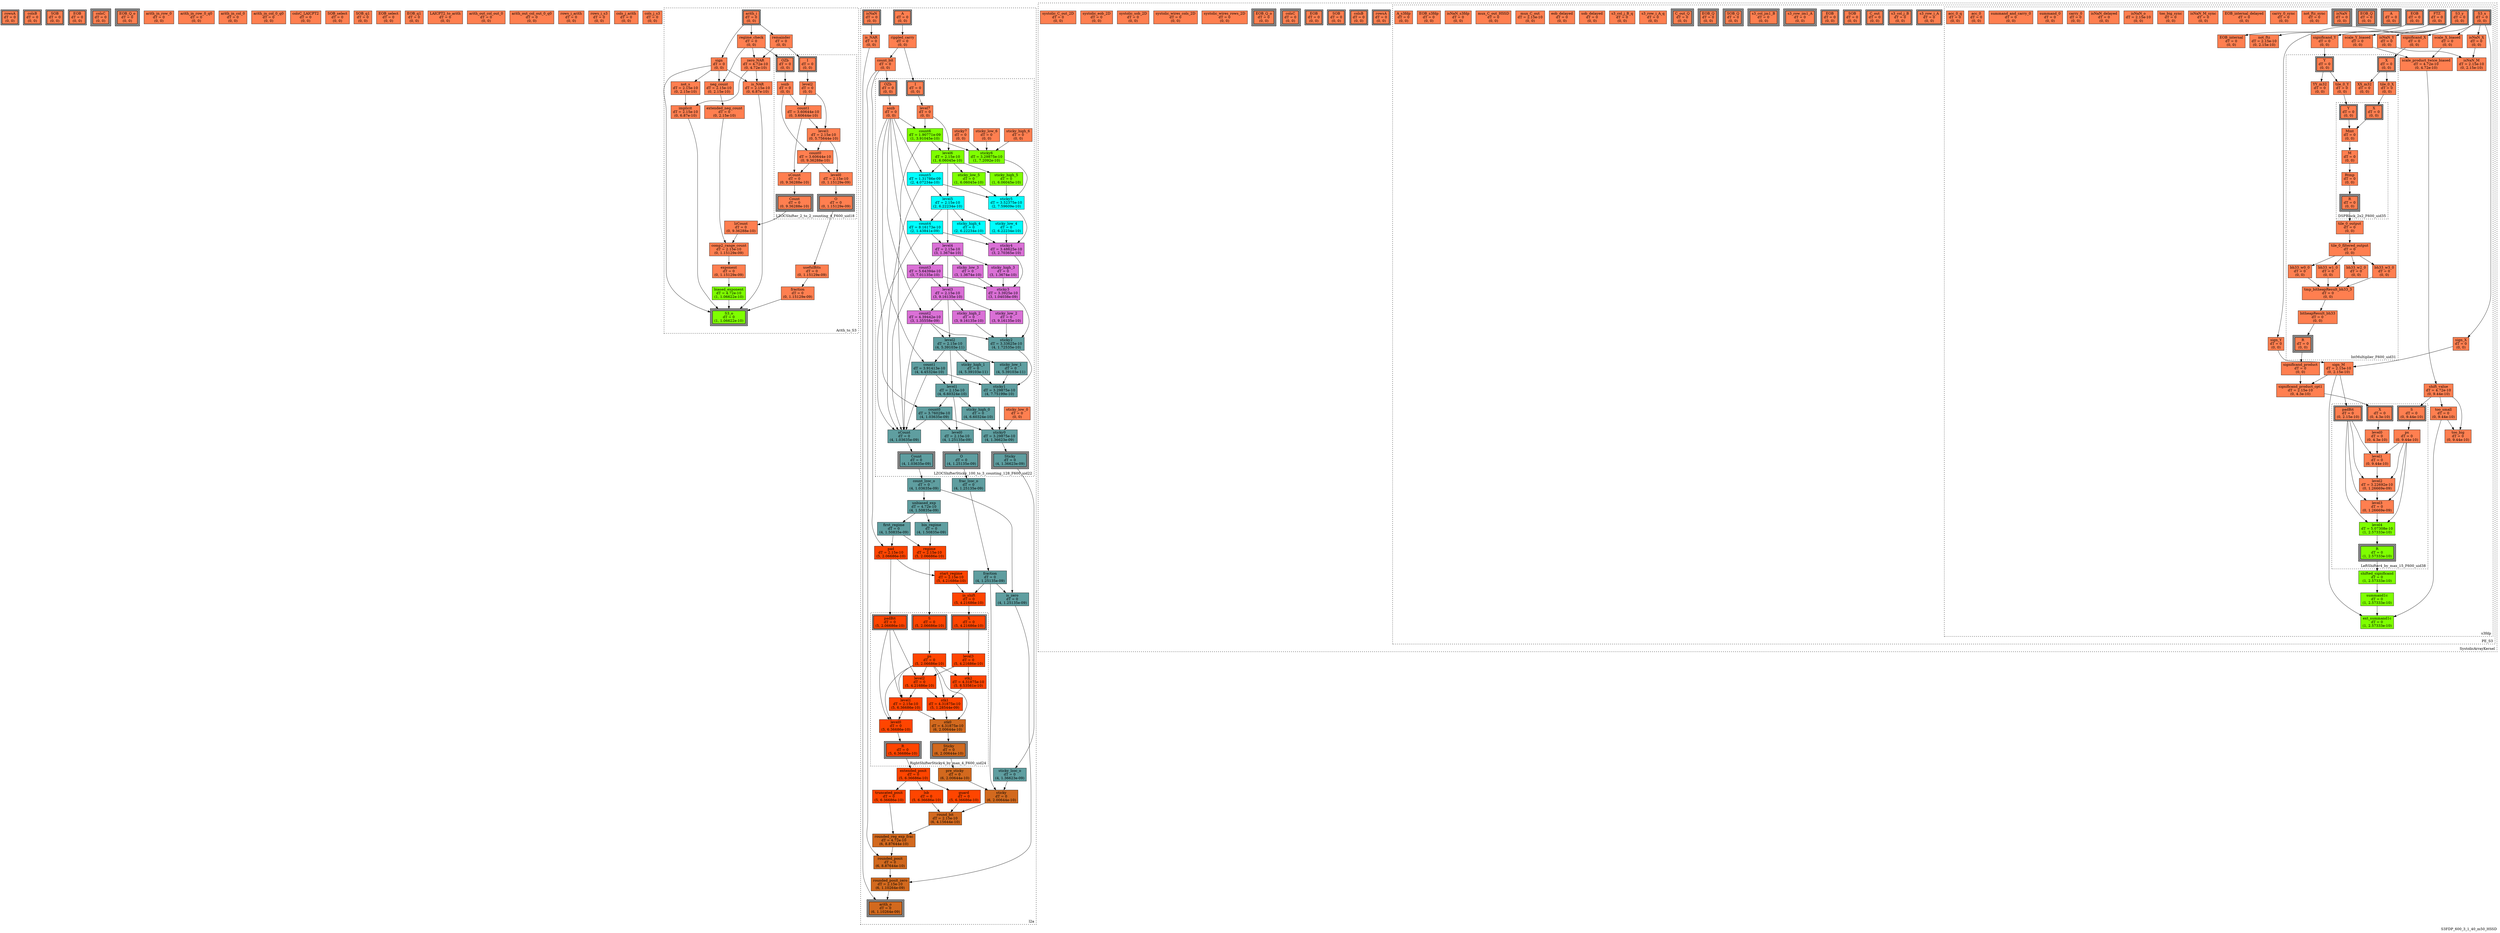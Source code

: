 digraph S3FDP_600_3_1_40_m50_HSSD
{
	//graph drawing options
	label=S3FDP_600_3_1_40_m50_HSSD;
	labelloc=bottom;
	labeljust=right;
	ratio=auto;
	nodesep=0.25;
	ranksep=0.5;

	//input/output signals of operator S3FDP_600_3_1_40_m50_HSSD
	rowsA__S3FDP_600_3_1_40_m50_HSSD [ label="rowsA\ndT = 0\n(0, 0)", shape=box, color=black, style="bold, filled", fillcolor=coral, peripheries=2 ];
	colsB__S3FDP_600_3_1_40_m50_HSSD [ label="colsB\ndT = 0\n(0, 0)", shape=box, color=black, style="bold, filled", fillcolor=coral, peripheries=2 ];
	SOB__S3FDP_600_3_1_40_m50_HSSD [ label="SOB\ndT = 0\n(0, 0)", shape=box, color=black, style="bold, filled", fillcolor=coral, peripheries=2 ];
	EOB__S3FDP_600_3_1_40_m50_HSSD [ label="EOB\ndT = 0\n(0, 0)", shape=box, color=black, style="bold, filled", fillcolor=coral, peripheries=2 ];
	colsC__S3FDP_600_3_1_40_m50_HSSD [ label="colsC\ndT = 0\n(0, 0)", shape=box, color=black, style="bold, filled", fillcolor=coral, peripheries=3 ];
	EOB_Q_o__S3FDP_600_3_1_40_m50_HSSD [ label="EOB_Q_o\ndT = 0\n(0, 0)", shape=box, color=black, style="bold, filled", fillcolor=coral, peripheries=3 ];
	{rank=same rowsA__S3FDP_600_3_1_40_m50_HSSD, colsB__S3FDP_600_3_1_40_m50_HSSD, SOB__S3FDP_600_3_1_40_m50_HSSD, EOB__S3FDP_600_3_1_40_m50_HSSD};
	{rank=same colsC__S3FDP_600_3_1_40_m50_HSSD, EOB_Q_o__S3FDP_600_3_1_40_m50_HSSD};
	//internal signals of operator S3FDP_600_3_1_40_m50_HSSD
	arith_in_row_0__S3FDP_600_3_1_40_m50_HSSD [ label="arith_in_row_0\ndT = 0\n(0, 0)", shape=box, color=black, style=filled, fillcolor=coral, peripheries=1 ];
	arith_in_row_0_q0__S3FDP_600_3_1_40_m50_HSSD [ label="arith_in_row_0_q0\ndT = 0\n(0, 0)", shape=box, color=black, style=filled, fillcolor=coral, peripheries=1 ];
	arith_in_col_0__S3FDP_600_3_1_40_m50_HSSD [ label="arith_in_col_0\ndT = 0\n(0, 0)", shape=box, color=black, style=filled, fillcolor=coral, peripheries=1 ];
	arith_in_col_0_q0__S3FDP_600_3_1_40_m50_HSSD [ label="arith_in_col_0_q0\ndT = 0\n(0, 0)", shape=box, color=black, style=filled, fillcolor=coral, peripheries=1 ];
	colsC_LAICPT2__S3FDP_600_3_1_40_m50_HSSD [ label="colsC_LAICPT2\ndT = 0\n(0, 0)", shape=box, color=black, style=filled, fillcolor=coral, peripheries=1 ];
	SOB_select__S3FDP_600_3_1_40_m50_HSSD [ label="SOB_select\ndT = 0\n(0, 0)", shape=box, color=black, style=filled, fillcolor=coral, peripheries=1 ];
	SOB_q1__S3FDP_600_3_1_40_m50_HSSD [ label="SOB_q1\ndT = 0\n(0, 0)", shape=box, color=black, style=filled, fillcolor=coral, peripheries=1 ];
	EOB_select__S3FDP_600_3_1_40_m50_HSSD [ label="EOB_select\ndT = 0\n(0, 0)", shape=box, color=black, style=filled, fillcolor=coral, peripheries=1 ];
	EOB_q1__S3FDP_600_3_1_40_m50_HSSD [ label="EOB_q1\ndT = 0\n(0, 0)", shape=box, color=black, style=filled, fillcolor=coral, peripheries=1 ];
	LAICPT2_to_arith__S3FDP_600_3_1_40_m50_HSSD [ label="LAICPT2_to_arith\ndT = 0\n(0, 0)", shape=box, color=black, style=filled, fillcolor=coral, peripheries=1 ];
	arith_out_col_out_0__S3FDP_600_3_1_40_m50_HSSD [ label="arith_out_col_out_0\ndT = 0\n(0, 0)", shape=box, color=black, style=filled, fillcolor=coral, peripheries=1 ];
	arith_out_col_out_0_q0__S3FDP_600_3_1_40_m50_HSSD [ label="arith_out_col_out_0_q0\ndT = 0\n(0, 0)", shape=box, color=black, style=filled, fillcolor=coral, peripheries=1 ];
	rows_i_arith__S3FDP_600_3_1_40_m50_HSSD [ label="rows_i_arith\ndT = 0\n(0, 0)", shape=box, color=black, style=filled, fillcolor=coral, peripheries=1 ];
	rows_i_s3__S3FDP_600_3_1_40_m50_HSSD [ label="rows_i_s3\ndT = 0\n(0, 0)", shape=box, color=black, style=filled, fillcolor=coral, peripheries=1 ];
	cols_j_arith__S3FDP_600_3_1_40_m50_HSSD [ label="cols_j_arith\ndT = 0\n(0, 0)", shape=box, color=black, style=filled, fillcolor=coral, peripheries=1 ];
	cols_j_s3__S3FDP_600_3_1_40_m50_HSSD [ label="cols_j_s3\ndT = 0\n(0, 0)", shape=box, color=black, style=filled, fillcolor=coral, peripheries=1 ];

	//subcomponents of operator S3FDP_600_3_1_40_m50_HSSD

	subgraph cluster_Arith_to_S3
	{
		//graph drawing options
		label=Arith_to_S3;
		labelloc=bottom;
		labeljust=right;
		style="bold, dotted";
		ratio=auto;
		nodesep=0.25;
		ranksep=0.5;

		//input/output signals of operator Arith_to_S3
		arith_i__Arith_to_S3 [ label="arith_i\ndT = 0\n(0, 0)", shape=box, color=black, style="bold, filled", fillcolor=coral, peripheries=2 ];
		S3_o__Arith_to_S3 [ label="S3_o\ndT = 0\n(1, 1.06622e-10)", shape=box, color=black, style="bold, filled", fillcolor=chartreuse, peripheries=3 ];
		{rank=same arith_i__Arith_to_S3};
		{rank=same S3_o__Arith_to_S3};
		//internal signals of operator Arith_to_S3
		sign__Arith_to_S3 [ label="sign\ndT = 0\n(0, 0)", shape=box, color=black, style=filled, fillcolor=coral, peripheries=1 ];
		regime_check__Arith_to_S3 [ label="regime_check\ndT = 0\n(0, 0)", shape=box, color=black, style=filled, fillcolor=coral, peripheries=1 ];
		remainder__Arith_to_S3 [ label="remainder\ndT = 0\n(0, 0)", shape=box, color=black, style=filled, fillcolor=coral, peripheries=1 ];
		not_s__Arith_to_S3 [ label="not_s\ndT = 2.15e-10\n(0, 2.15e-10)", shape=box, color=black, style=filled, fillcolor=coral, peripheries=1 ];
		zero_NAR__Arith_to_S3 [ label="zero_NAR\ndT = 4.72e-10\n(0, 4.72e-10)", shape=box, color=black, style=filled, fillcolor=coral, peripheries=1 ];
		is_NAR__Arith_to_S3 [ label="is_NAR\ndT = 2.15e-10\n(0, 6.87e-10)", shape=box, color=black, style=filled, fillcolor=coral, peripheries=1 ];
		implicit__Arith_to_S3 [ label="implicit\ndT = 2.15e-10\n(0, 6.87e-10)", shape=box, color=black, style=filled, fillcolor=coral, peripheries=1 ];
		neg_count__Arith_to_S3 [ label="neg_count\ndT = 2.15e-10\n(0, 2.15e-10)", shape=box, color=black, style=filled, fillcolor=coral, peripheries=1 ];
		lzCount__Arith_to_S3 [ label="lzCount\ndT = 0\n(0, 9.36288e-10)", shape=box, color=black, style=filled, fillcolor=coral, peripheries=1 ];
		usefulBits__Arith_to_S3 [ label="usefulBits\ndT = 0\n(0, 1.15129e-09)", shape=box, color=black, style=filled, fillcolor=coral, peripheries=1 ];
		extended_neg_count__Arith_to_S3 [ label="extended_neg_count\ndT = 0\n(0, 2.15e-10)", shape=box, color=black, style=filled, fillcolor=coral, peripheries=1 ];
		comp2_range_count__Arith_to_S3 [ label="comp2_range_count\ndT = 2.15e-10\n(0, 1.15129e-09)", shape=box, color=black, style=filled, fillcolor=coral, peripheries=1 ];
		fraction__Arith_to_S3 [ label="fraction\ndT = 0\n(0, 1.15129e-09)", shape=box, color=black, style=filled, fillcolor=coral, peripheries=1 ];
		exponent__Arith_to_S3 [ label="exponent\ndT = 0\n(0, 1.15129e-09)", shape=box, color=black, style=filled, fillcolor=coral, peripheries=1 ];
		biased_exponent__Arith_to_S3 [ label="biased_exponent\ndT = 4.72e-10\n(1, 1.06622e-10)", shape=box, color=black, style=filled, fillcolor=chartreuse, peripheries=1 ];

		//subcomponents of operator Arith_to_S3

		subgraph cluster_LZOCShifter_2_to_2_counting_4_F600_uid18
		{
			//graph drawing options
			label=LZOCShifter_2_to_2_counting_4_F600_uid18;
			labelloc=bottom;
			labeljust=right;
			style="bold, dotted";
			ratio=auto;
			nodesep=0.25;
			ranksep=0.5;

			//input/output signals of operator LZOCShifter_2_to_2_counting_4_F600_uid18
			I__LZOCShifter_2_to_2_counting_4_F600_uid18 [ label="I\ndT = 0\n(0, 0)", shape=box, color=black, style="bold, filled", fillcolor=coral, peripheries=2 ];
			OZb__LZOCShifter_2_to_2_counting_4_F600_uid18 [ label="OZb\ndT = 0\n(0, 0)", shape=box, color=black, style="bold, filled", fillcolor=coral, peripheries=2 ];
			Count__LZOCShifter_2_to_2_counting_4_F600_uid18 [ label="Count\ndT = 0\n(0, 9.36288e-10)", shape=box, color=black, style="bold, filled", fillcolor=coral, peripheries=3 ];
			O__LZOCShifter_2_to_2_counting_4_F600_uid18 [ label="O\ndT = 0\n(0, 1.15129e-09)", shape=box, color=black, style="bold, filled", fillcolor=coral, peripheries=3 ];
			{rank=same I__LZOCShifter_2_to_2_counting_4_F600_uid18, OZb__LZOCShifter_2_to_2_counting_4_F600_uid18};
			{rank=same Count__LZOCShifter_2_to_2_counting_4_F600_uid18, O__LZOCShifter_2_to_2_counting_4_F600_uid18};
			//internal signals of operator LZOCShifter_2_to_2_counting_4_F600_uid18
			level2__LZOCShifter_2_to_2_counting_4_F600_uid18 [ label="level2\ndT = 0\n(0, 0)", shape=box, color=black, style=filled, fillcolor=coral, peripheries=1 ];
			sozb__LZOCShifter_2_to_2_counting_4_F600_uid18 [ label="sozb\ndT = 0\n(0, 0)", shape=box, color=black, style=filled, fillcolor=coral, peripheries=1 ];
			count1__LZOCShifter_2_to_2_counting_4_F600_uid18 [ label="count1\ndT = 3.60644e-10\n(0, 3.60644e-10)", shape=box, color=black, style=filled, fillcolor=coral, peripheries=1 ];
			level1__LZOCShifter_2_to_2_counting_4_F600_uid18 [ label="level1\ndT = 2.15e-10\n(0, 5.75644e-10)", shape=box, color=black, style=filled, fillcolor=coral, peripheries=1 ];
			count0__LZOCShifter_2_to_2_counting_4_F600_uid18 [ label="count0\ndT = 3.60644e-10\n(0, 9.36288e-10)", shape=box, color=black, style=filled, fillcolor=coral, peripheries=1 ];
			level0__LZOCShifter_2_to_2_counting_4_F600_uid18 [ label="level0\ndT = 2.15e-10\n(0, 1.15129e-09)", shape=box, color=black, style=filled, fillcolor=coral, peripheries=1 ];
			sCount__LZOCShifter_2_to_2_counting_4_F600_uid18 [ label="sCount\ndT = 0\n(0, 9.36288e-10)", shape=box, color=black, style=filled, fillcolor=coral, peripheries=1 ];

			//subcomponents of operator LZOCShifter_2_to_2_counting_4_F600_uid18

			//input and internal signal connections of operator LZOCShifter_2_to_2_counting_4_F600_uid18
			I__LZOCShifter_2_to_2_counting_4_F600_uid18 -> level2__LZOCShifter_2_to_2_counting_4_F600_uid18 [ arrowhead=normal, arrowsize=1.0, arrowtail=normal, color=black, dir=forward  ];
			OZb__LZOCShifter_2_to_2_counting_4_F600_uid18 -> sozb__LZOCShifter_2_to_2_counting_4_F600_uid18 [ arrowhead=normal, arrowsize=1.0, arrowtail=normal, color=black, dir=forward  ];
			level2__LZOCShifter_2_to_2_counting_4_F600_uid18 -> count1__LZOCShifter_2_to_2_counting_4_F600_uid18 [ arrowhead=normal, arrowsize=1.0, arrowtail=normal, color=black, dir=forward  ];
			level2__LZOCShifter_2_to_2_counting_4_F600_uid18 -> level1__LZOCShifter_2_to_2_counting_4_F600_uid18 [ arrowhead=normal, arrowsize=1.0, arrowtail=normal, color=black, dir=forward  ];
			sozb__LZOCShifter_2_to_2_counting_4_F600_uid18 -> count1__LZOCShifter_2_to_2_counting_4_F600_uid18 [ arrowhead=normal, arrowsize=1.0, arrowtail=normal, color=black, dir=forward  ];
			sozb__LZOCShifter_2_to_2_counting_4_F600_uid18 -> count0__LZOCShifter_2_to_2_counting_4_F600_uid18 [ arrowhead=normal, arrowsize=1.0, arrowtail=normal, color=black, dir=forward  ];
			count1__LZOCShifter_2_to_2_counting_4_F600_uid18 -> level1__LZOCShifter_2_to_2_counting_4_F600_uid18 [ arrowhead=normal, arrowsize=1.0, arrowtail=normal, color=black, dir=forward  ];
			count1__LZOCShifter_2_to_2_counting_4_F600_uid18 -> sCount__LZOCShifter_2_to_2_counting_4_F600_uid18 [ arrowhead=normal, arrowsize=1.0, arrowtail=normal, color=black, dir=forward  ];
			level1__LZOCShifter_2_to_2_counting_4_F600_uid18 -> count0__LZOCShifter_2_to_2_counting_4_F600_uid18 [ arrowhead=normal, arrowsize=1.0, arrowtail=normal, color=black, dir=forward  ];
			level1__LZOCShifter_2_to_2_counting_4_F600_uid18 -> level0__LZOCShifter_2_to_2_counting_4_F600_uid18 [ arrowhead=normal, arrowsize=1.0, arrowtail=normal, color=black, dir=forward  ];
			count0__LZOCShifter_2_to_2_counting_4_F600_uid18 -> level0__LZOCShifter_2_to_2_counting_4_F600_uid18 [ arrowhead=normal, arrowsize=1.0, arrowtail=normal, color=black, dir=forward  ];
			count0__LZOCShifter_2_to_2_counting_4_F600_uid18 -> sCount__LZOCShifter_2_to_2_counting_4_F600_uid18 [ arrowhead=normal, arrowsize=1.0, arrowtail=normal, color=black, dir=forward  ];
			level0__LZOCShifter_2_to_2_counting_4_F600_uid18 -> O__LZOCShifter_2_to_2_counting_4_F600_uid18 [ arrowhead=normal, arrowsize=1.0, arrowtail=normal, color=black, dir=forward  ];
			sCount__LZOCShifter_2_to_2_counting_4_F600_uid18 -> Count__LZOCShifter_2_to_2_counting_4_F600_uid18 [ arrowhead=normal, arrowsize=1.0, arrowtail=normal, color=black, dir=forward  ];
		}

			//output signal connections of operator LZOCShifter_2_to_2_counting_4_F600_uid18
			Count__LZOCShifter_2_to_2_counting_4_F600_uid18 -> lzCount__Arith_to_S3 [ arrowhead=normal, arrowsize=1.0, arrowtail=normal, color=black, dir=forward  ];
			O__LZOCShifter_2_to_2_counting_4_F600_uid18 -> usefulBits__Arith_to_S3 [ arrowhead=normal, arrowsize=1.0, arrowtail=normal, color=black, dir=forward  ];

		//input and internal signal connections of operator Arith_to_S3
		arith_i__Arith_to_S3 -> sign__Arith_to_S3 [ arrowhead=normal, arrowsize=1.0, arrowtail=normal, color=black, dir=forward  ];
		arith_i__Arith_to_S3 -> regime_check__Arith_to_S3 [ arrowhead=normal, arrowsize=1.0, arrowtail=normal, color=black, dir=forward  ];
		arith_i__Arith_to_S3 -> remainder__Arith_to_S3 [ arrowhead=normal, arrowsize=1.0, arrowtail=normal, color=black, dir=forward  ];
		sign__Arith_to_S3 -> not_s__Arith_to_S3 [ arrowhead=normal, arrowsize=1.0, arrowtail=normal, color=black, dir=forward  ];
		sign__Arith_to_S3 -> is_NAR__Arith_to_S3 [ arrowhead=normal, arrowsize=1.0, arrowtail=normal, color=black, dir=forward  ];
		sign__Arith_to_S3 -> neg_count__Arith_to_S3 [ arrowhead=normal, arrowsize=1.0, arrowtail=normal, color=black, dir=forward  ];
		sign__Arith_to_S3 -> S3_o__Arith_to_S3 [ arrowhead=normal, arrowsize=1.0, arrowtail=normal, color=black, dir=forward  ];
		regime_check__Arith_to_S3 -> zero_NAR__Arith_to_S3 [ arrowhead=normal, arrowsize=1.0, arrowtail=normal, color=black, dir=forward  ];
		regime_check__Arith_to_S3 -> neg_count__Arith_to_S3 [ arrowhead=normal, arrowsize=1.0, arrowtail=normal, color=black, dir=forward  ];
		regime_check__Arith_to_S3 -> OZb__LZOCShifter_2_to_2_counting_4_F600_uid18 [ arrowhead=normal, arrowsize=1.0, arrowtail=normal, color=black, dir=forward  ];
		remainder__Arith_to_S3 -> zero_NAR__Arith_to_S3 [ arrowhead=normal, arrowsize=1.0, arrowtail=normal, color=black, dir=forward  ];
		remainder__Arith_to_S3 -> I__LZOCShifter_2_to_2_counting_4_F600_uid18 [ arrowhead=normal, arrowsize=1.0, arrowtail=normal, color=black, dir=forward  ];
		not_s__Arith_to_S3 -> implicit__Arith_to_S3 [ arrowhead=normal, arrowsize=1.0, arrowtail=normal, color=black, dir=forward  ];
		zero_NAR__Arith_to_S3 -> is_NAR__Arith_to_S3 [ arrowhead=normal, arrowsize=1.0, arrowtail=normal, color=black, dir=forward  ];
		zero_NAR__Arith_to_S3 -> implicit__Arith_to_S3 [ arrowhead=normal, arrowsize=1.0, arrowtail=normal, color=black, dir=forward  ];
		is_NAR__Arith_to_S3 -> S3_o__Arith_to_S3 [ arrowhead=normal, arrowsize=1.0, arrowtail=normal, color=black, dir=forward  ];
		implicit__Arith_to_S3 -> S3_o__Arith_to_S3 [ arrowhead=normal, arrowsize=1.0, arrowtail=normal, color=black, dir=forward  ];
		neg_count__Arith_to_S3 -> extended_neg_count__Arith_to_S3 [ arrowhead=normal, arrowsize=1.0, arrowtail=normal, color=black, dir=forward  ];
		lzCount__Arith_to_S3 -> comp2_range_count__Arith_to_S3 [ arrowhead=normal, arrowsize=1.0, arrowtail=normal, color=black, dir=forward  ];
		usefulBits__Arith_to_S3 -> fraction__Arith_to_S3 [ arrowhead=normal, arrowsize=1.0, arrowtail=normal, color=black, dir=forward  ];
		extended_neg_count__Arith_to_S3 -> comp2_range_count__Arith_to_S3 [ arrowhead=normal, arrowsize=1.0, arrowtail=normal, color=black, dir=forward  ];
		comp2_range_count__Arith_to_S3 -> exponent__Arith_to_S3 [ arrowhead=normal, arrowsize=1.0, arrowtail=normal, color=black, dir=forward  ];
		fraction__Arith_to_S3 -> S3_o__Arith_to_S3 [ arrowhead=normal, arrowsize=1.0, arrowtail=normal, color=black, dir=forward  ];
		exponent__Arith_to_S3 -> biased_exponent__Arith_to_S3 [ arrowhead=normal, arrowsize=1.0, arrowtail=normal, color=black, dir=forward  ];
		biased_exponent__Arith_to_S3 -> S3_o__Arith_to_S3 [ arrowhead=normal, arrowsize=1.0, arrowtail=normal, color=black, dir=forward  ];
	}

		//output signal connections of operator Arith_to_S3

	subgraph cluster_l2a
	{
		//graph drawing options
		label=l2a;
		labelloc=bottom;
		labeljust=right;
		style="bold, dotted";
		ratio=auto;
		nodesep=0.25;
		ranksep=0.5;

		//input/output signals of operator l2a
		A__l2a [ label="A\ndT = 0\n(0, 0)", shape=box, color=black, style="bold, filled", fillcolor=coral, peripheries=2 ];
		isNaN__l2a [ label="isNaN\ndT = 0\n(0, 0)", shape=box, color=black, style="bold, filled", fillcolor=coral, peripheries=2 ];
		arith_o__l2a [ label="arith_o\ndT = 0\n(6, 1.10264e-09)", shape=box, color=black, style="bold, filled", fillcolor=chocolate, peripheries=3 ];
		{rank=same A__l2a, isNaN__l2a};
		{rank=same arith_o__l2a};
		//internal signals of operator l2a
		rippled_carry__l2a [ label="rippled_carry\ndT = 0\n(0, 0)", shape=box, color=black, style=filled, fillcolor=coral, peripheries=1 ];
		count_bit__l2a [ label="count_bit\ndT = 0\n(0, 0)", shape=box, color=black, style=filled, fillcolor=coral, peripheries=1 ];
		count_lzoc_o__l2a [ label="count_lzoc_o\ndT = 0\n(4, 1.03635e-09)", shape=box, color=black, style=filled, fillcolor=cadetblue, peripheries=1 ];
		frac_lzoc_o__l2a [ label="frac_lzoc_o\ndT = 0\n(4, 1.25135e-09)", shape=box, color=black, style=filled, fillcolor=cadetblue, peripheries=1 ];
		sticky_lzoc_o__l2a [ label="sticky_lzoc_o\ndT = 0\n(4, 1.36623e-09)", shape=box, color=black, style=filled, fillcolor=cadetblue, peripheries=1 ];
		unbiased_exp__l2a [ label="unbiased_exp\ndT = 4.72e-10\n(4, 1.50835e-09)", shape=box, color=black, style=filled, fillcolor=cadetblue, peripheries=1 ];
		fraction__l2a [ label="fraction\ndT = 0\n(4, 1.25135e-09)", shape=box, color=black, style=filled, fillcolor=cadetblue, peripheries=1 ];
		bin_regime__l2a [ label="bin_regime\ndT = 0\n(4, 1.50835e-09)", shape=box, color=black, style=filled, fillcolor=cadetblue, peripheries=1 ];
		first_regime__l2a [ label="first_regime\ndT = 0\n(4, 1.50835e-09)", shape=box, color=black, style=filled, fillcolor=cadetblue, peripheries=1 ];
		regime__l2a [ label="regime\ndT = 2.15e-10\n(5, 2.06686e-10)", shape=box, color=black, style=filled, fillcolor=orangered, peripheries=1 ];
		pad__l2a [ label="pad\ndT = 2.15e-10\n(5, 2.06686e-10)", shape=box, color=black, style=filled, fillcolor=orangered, peripheries=1 ];
		start_regime__l2a [ label="start_regime\ndT = 2.15e-10\n(5, 4.21686e-10)", shape=box, color=black, style=filled, fillcolor=orangered, peripheries=1 ];
		in_shift__l2a [ label="in_shift\ndT = 0\n(5, 4.21686e-10)", shape=box, color=black, style=filled, fillcolor=orangered, peripheries=1 ];
		extended_posit__l2a [ label="extended_posit\ndT = 0\n(5, 6.36686e-10)", shape=box, color=black, style=filled, fillcolor=orangered, peripheries=1 ];
		pre_sticky__l2a [ label="pre_sticky\ndT = 0\n(6, 2.00644e-10)", shape=box, color=black, style=filled, fillcolor=chocolate, peripheries=1 ];
		truncated_posit__l2a [ label="truncated_posit\ndT = 0\n(5, 6.36686e-10)", shape=box, color=black, style=filled, fillcolor=orangered, peripheries=1 ];
		lsb__l2a [ label="lsb\ndT = 0\n(5, 6.36686e-10)", shape=box, color=black, style=filled, fillcolor=orangered, peripheries=1 ];
		guard__l2a [ label="guard\ndT = 0\n(5, 6.36686e-10)", shape=box, color=black, style=filled, fillcolor=orangered, peripheries=1 ];
		sticky__l2a [ label="sticky\ndT = 0\n(6, 2.00644e-10)", shape=box, color=black, style=filled, fillcolor=chocolate, peripheries=1 ];
		round_bit__l2a [ label="round_bit\ndT = 2.15e-10\n(6, 4.15644e-10)", shape=box, color=black, style=filled, fillcolor=chocolate, peripheries=1 ];
		is_NAR__l2a [ label="is_NAR\ndT = 0\n(0, 0)", shape=box, color=black, style=filled, fillcolor=coral, peripheries=1 ];
		rounded_reg_exp_frac__l2a [ label="rounded_reg_exp_frac\ndT = 4.72e-10\n(6, 8.87644e-10)", shape=box, color=black, style=filled, fillcolor=chocolate, peripheries=1 ];
		rounded_posit__l2a [ label="rounded_posit\ndT = 0\n(6, 8.87644e-10)", shape=box, color=black, style=filled, fillcolor=chocolate, peripheries=1 ];
		is_zero__l2a [ label="is_zero\ndT = 0\n(4, 1.25135e-09)", shape=box, color=black, style=filled, fillcolor=cadetblue, peripheries=1 ];
		rounded_posit_zero__l2a [ label="rounded_posit_zero\ndT = 2.15e-10\n(6, 1.10264e-09)", shape=box, color=black, style=filled, fillcolor=chocolate, peripheries=1 ];

		//subcomponents of operator l2a

		subgraph cluster_LZOCShifterSticky_100_to_3_counting_128_F600_uid22
		{
			//graph drawing options
			label=LZOCShifterSticky_100_to_3_counting_128_F600_uid22;
			labelloc=bottom;
			labeljust=right;
			style="bold, dotted";
			ratio=auto;
			nodesep=0.25;
			ranksep=0.5;

			//input/output signals of operator LZOCShifterSticky_100_to_3_counting_128_F600_uid22
			I__LZOCShifterSticky_100_to_3_counting_128_F600_uid22 [ label="I\ndT = 0\n(0, 0)", shape=box, color=black, style="bold, filled", fillcolor=coral, peripheries=2 ];
			OZb__LZOCShifterSticky_100_to_3_counting_128_F600_uid22 [ label="OZb\ndT = 0\n(0, 0)", shape=box, color=black, style="bold, filled", fillcolor=coral, peripheries=2 ];
			Count__LZOCShifterSticky_100_to_3_counting_128_F600_uid22 [ label="Count\ndT = 0\n(4, 1.03635e-09)", shape=box, color=black, style="bold, filled", fillcolor=cadetblue, peripheries=3 ];
			O__LZOCShifterSticky_100_to_3_counting_128_F600_uid22 [ label="O\ndT = 0\n(4, 1.25135e-09)", shape=box, color=black, style="bold, filled", fillcolor=cadetblue, peripheries=3 ];
			Sticky__LZOCShifterSticky_100_to_3_counting_128_F600_uid22 [ label="Sticky\ndT = 0\n(4, 1.36623e-09)", shape=box, color=black, style="bold, filled", fillcolor=cadetblue, peripheries=3 ];
			{rank=same I__LZOCShifterSticky_100_to_3_counting_128_F600_uid22, OZb__LZOCShifterSticky_100_to_3_counting_128_F600_uid22};
			{rank=same Count__LZOCShifterSticky_100_to_3_counting_128_F600_uid22, O__LZOCShifterSticky_100_to_3_counting_128_F600_uid22, Sticky__LZOCShifterSticky_100_to_3_counting_128_F600_uid22};
			//internal signals of operator LZOCShifterSticky_100_to_3_counting_128_F600_uid22
			level7__LZOCShifterSticky_100_to_3_counting_128_F600_uid22 [ label="level7\ndT = 0\n(0, 0)", shape=box, color=black, style=filled, fillcolor=coral, peripheries=1 ];
			sozb__LZOCShifterSticky_100_to_3_counting_128_F600_uid22 [ label="sozb\ndT = 0\n(0, 0)", shape=box, color=black, style=filled, fillcolor=coral, peripheries=1 ];
			sticky7__LZOCShifterSticky_100_to_3_counting_128_F600_uid22 [ label="sticky7\ndT = 0\n(0, 0)", shape=box, color=black, style=filled, fillcolor=coral, peripheries=1 ];
			count6__LZOCShifterSticky_100_to_3_counting_128_F600_uid22 [ label="count6\ndT = 1.90771e-09\n(1, 3.91045e-10)", shape=box, color=black, style=filled, fillcolor=chartreuse, peripheries=1 ];
			level6__LZOCShifterSticky_100_to_3_counting_128_F600_uid22 [ label="level6\ndT = 2.15e-10\n(1, 6.06045e-10)", shape=box, color=black, style=filled, fillcolor=chartreuse, peripheries=1 ];
			sticky_high_6__LZOCShifterSticky_100_to_3_counting_128_F600_uid22 [ label="sticky_high_6\ndT = 0\n(0, 0)", shape=box, color=black, style=filled, fillcolor=coral, peripheries=1 ];
			sticky_low_6__LZOCShifterSticky_100_to_3_counting_128_F600_uid22 [ label="sticky_low_6\ndT = 0\n(0, 0)", shape=box, color=black, style=filled, fillcolor=coral, peripheries=1 ];
			sticky6__LZOCShifterSticky_100_to_3_counting_128_F600_uid22 [ label="sticky6\ndT = 3.29875e-10\n(1, 7.2092e-10)", shape=box, color=black, style=filled, fillcolor=chartreuse, peripheries=1 ];
			count5__LZOCShifterSticky_100_to_3_counting_128_F600_uid22 [ label="count5\ndT = 1.31786e-09\n(2, 4.07234e-10)", shape=box, color=black, style=filled, fillcolor=cyan, peripheries=1 ];
			level5__LZOCShifterSticky_100_to_3_counting_128_F600_uid22 [ label="level5\ndT = 2.15e-10\n(2, 6.22234e-10)", shape=box, color=black, style=filled, fillcolor=cyan, peripheries=1 ];
			sticky_high_5__LZOCShifterSticky_100_to_3_counting_128_F600_uid22 [ label="sticky_high_5\ndT = 0\n(1, 6.06045e-10)", shape=box, color=black, style=filled, fillcolor=chartreuse, peripheries=1 ];
			sticky_low_5__LZOCShifterSticky_100_to_3_counting_128_F600_uid22 [ label="sticky_low_5\ndT = 0\n(1, 6.06045e-10)", shape=box, color=black, style=filled, fillcolor=chartreuse, peripheries=1 ];
			sticky5__LZOCShifterSticky_100_to_3_counting_128_F600_uid22 [ label="sticky5\ndT = 3.52375e-10\n(2, 7.59609e-10)", shape=box, color=black, style=filled, fillcolor=cyan, peripheries=1 ];
			count4__LZOCShifterSticky_100_to_3_counting_128_F600_uid22 [ label="count4\ndT = 8.16173e-10\n(2, 1.43841e-09)", shape=box, color=black, style=filled, fillcolor=cyan, peripheries=1 ];
			level4__LZOCShifterSticky_100_to_3_counting_128_F600_uid22 [ label="level4\ndT = 2.15e-10\n(3, 1.3674e-10)", shape=box, color=black, style=filled, fillcolor=orchid, peripheries=1 ];
			sticky_high_4__LZOCShifterSticky_100_to_3_counting_128_F600_uid22 [ label="sticky_high_4\ndT = 0\n(2, 6.22234e-10)", shape=box, color=black, style=filled, fillcolor=cyan, peripheries=1 ];
			sticky_low_4__LZOCShifterSticky_100_to_3_counting_128_F600_uid22 [ label="sticky_low_4\ndT = 0\n(2, 6.22234e-10)", shape=box, color=black, style=filled, fillcolor=cyan, peripheries=1 ];
			sticky4__LZOCShifterSticky_100_to_3_counting_128_F600_uid22 [ label="sticky4\ndT = 3.48625e-10\n(3, 2.70365e-10)", shape=box, color=black, style=filled, fillcolor=orchid, peripheries=1 ];
			count3__LZOCShifterSticky_100_to_3_counting_128_F600_uid22 [ label="count3\ndT = 5.64394e-10\n(3, 7.01135e-10)", shape=box, color=black, style=filled, fillcolor=orchid, peripheries=1 ];
			level3__LZOCShifterSticky_100_to_3_counting_128_F600_uid22 [ label="level3\ndT = 2.15e-10\n(3, 9.16135e-10)", shape=box, color=black, style=filled, fillcolor=orchid, peripheries=1 ];
			sticky_high_3__LZOCShifterSticky_100_to_3_counting_128_F600_uid22 [ label="sticky_high_3\ndT = 0\n(3, 1.3674e-10)", shape=box, color=black, style=filled, fillcolor=orchid, peripheries=1 ];
			sticky_low_3__LZOCShifterSticky_100_to_3_counting_128_F600_uid22 [ label="sticky_low_3\ndT = 0\n(3, 1.3674e-10)", shape=box, color=black, style=filled, fillcolor=orchid, peripheries=1 ];
			sticky3__LZOCShifterSticky_100_to_3_counting_128_F600_uid22 [ label="sticky3\ndT = 3.3925e-10\n(3, 1.04038e-09)", shape=box, color=black, style=filled, fillcolor=orchid, peripheries=1 ];
			count2__LZOCShifterSticky_100_to_3_counting_128_F600_uid22 [ label="count2\ndT = 4.39442e-10\n(3, 1.35558e-09)", shape=box, color=black, style=filled, fillcolor=orchid, peripheries=1 ];
			level2__LZOCShifterSticky_100_to_3_counting_128_F600_uid22 [ label="level2\ndT = 2.15e-10\n(4, 5.39103e-11)", shape=box, color=black, style=filled, fillcolor=cadetblue, peripheries=1 ];
			sticky_high_2__LZOCShifterSticky_100_to_3_counting_128_F600_uid22 [ label="sticky_high_2\ndT = 0\n(3, 9.16135e-10)", shape=box, color=black, style=filled, fillcolor=orchid, peripheries=1 ];
			sticky_low_2__LZOCShifterSticky_100_to_3_counting_128_F600_uid22 [ label="sticky_low_2\ndT = 0\n(3, 9.16135e-10)", shape=box, color=black, style=filled, fillcolor=orchid, peripheries=1 ];
			sticky2__LZOCShifterSticky_100_to_3_counting_128_F600_uid22 [ label="sticky2\ndT = 3.33625e-10\n(4, 1.72535e-10)", shape=box, color=black, style=filled, fillcolor=cadetblue, peripheries=1 ];
			count1__LZOCShifterSticky_100_to_3_counting_128_F600_uid22 [ label="count1\ndT = 3.91413e-10\n(4, 4.45324e-10)", shape=box, color=black, style=filled, fillcolor=cadetblue, peripheries=1 ];
			level1__LZOCShifterSticky_100_to_3_counting_128_F600_uid22 [ label="level1\ndT = 2.15e-10\n(4, 6.60324e-10)", shape=box, color=black, style=filled, fillcolor=cadetblue, peripheries=1 ];
			sticky_high_1__LZOCShifterSticky_100_to_3_counting_128_F600_uid22 [ label="sticky_high_1\ndT = 0\n(4, 5.39103e-11)", shape=box, color=black, style=filled, fillcolor=cadetblue, peripheries=1 ];
			sticky_low_1__LZOCShifterSticky_100_to_3_counting_128_F600_uid22 [ label="sticky_low_1\ndT = 0\n(4, 5.39103e-11)", shape=box, color=black, style=filled, fillcolor=cadetblue, peripheries=1 ];
			sticky1__LZOCShifterSticky_100_to_3_counting_128_F600_uid22 [ label="sticky1\ndT = 3.29875e-10\n(4, 7.75199e-10)", shape=box, color=black, style=filled, fillcolor=cadetblue, peripheries=1 ];
			count0__LZOCShifterSticky_100_to_3_counting_128_F600_uid22 [ label="count0\ndT = 3.76029e-10\n(4, 1.03635e-09)", shape=box, color=black, style=filled, fillcolor=cadetblue, peripheries=1 ];
			level0__LZOCShifterSticky_100_to_3_counting_128_F600_uid22 [ label="level0\ndT = 2.15e-10\n(4, 1.25135e-09)", shape=box, color=black, style=filled, fillcolor=cadetblue, peripheries=1 ];
			sticky_high_0__LZOCShifterSticky_100_to_3_counting_128_F600_uid22 [ label="sticky_high_0\ndT = 0\n(4, 6.60324e-10)", shape=box, color=black, style=filled, fillcolor=cadetblue, peripheries=1 ];
			sticky_low_0__LZOCShifterSticky_100_to_3_counting_128_F600_uid22 [ label="sticky_low_0\ndT = 0\n(0, 0)", shape=box, color=black, style=filled, fillcolor=coral, peripheries=1 ];
			sticky0__LZOCShifterSticky_100_to_3_counting_128_F600_uid22 [ label="sticky0\ndT = 3.29875e-10\n(4, 1.36623e-09)", shape=box, color=black, style=filled, fillcolor=cadetblue, peripheries=1 ];
			sCount__LZOCShifterSticky_100_to_3_counting_128_F600_uid22 [ label="sCount\ndT = 0\n(4, 1.03635e-09)", shape=box, color=black, style=filled, fillcolor=cadetblue, peripheries=1 ];

			//subcomponents of operator LZOCShifterSticky_100_to_3_counting_128_F600_uid22

			//input and internal signal connections of operator LZOCShifterSticky_100_to_3_counting_128_F600_uid22
			I__LZOCShifterSticky_100_to_3_counting_128_F600_uid22 -> level7__LZOCShifterSticky_100_to_3_counting_128_F600_uid22 [ arrowhead=normal, arrowsize=1.0, arrowtail=normal, color=black, dir=forward  ];
			OZb__LZOCShifterSticky_100_to_3_counting_128_F600_uid22 -> sozb__LZOCShifterSticky_100_to_3_counting_128_F600_uid22 [ arrowhead=normal, arrowsize=1.0, arrowtail=normal, color=black, dir=forward  ];
			level7__LZOCShifterSticky_100_to_3_counting_128_F600_uid22 -> count6__LZOCShifterSticky_100_to_3_counting_128_F600_uid22 [ arrowhead=normal, arrowsize=1.0, arrowtail=normal, color=black, dir=forward  ];
			level7__LZOCShifterSticky_100_to_3_counting_128_F600_uid22 -> level6__LZOCShifterSticky_100_to_3_counting_128_F600_uid22 [ arrowhead=normal, arrowsize=1.0, arrowtail=normal, color=black, dir=forward  ];
			sozb__LZOCShifterSticky_100_to_3_counting_128_F600_uid22 -> count6__LZOCShifterSticky_100_to_3_counting_128_F600_uid22 [ arrowhead=normal, arrowsize=1.0, arrowtail=normal, color=black, dir=forward  ];
			sozb__LZOCShifterSticky_100_to_3_counting_128_F600_uid22 -> count5__LZOCShifterSticky_100_to_3_counting_128_F600_uid22 [ arrowhead=normal, arrowsize=1.0, arrowtail=normal, color=black, dir=forward  ];
			sozb__LZOCShifterSticky_100_to_3_counting_128_F600_uid22 -> count4__LZOCShifterSticky_100_to_3_counting_128_F600_uid22 [ arrowhead=normal, arrowsize=1.0, arrowtail=normal, color=black, dir=forward  ];
			sozb__LZOCShifterSticky_100_to_3_counting_128_F600_uid22 -> count3__LZOCShifterSticky_100_to_3_counting_128_F600_uid22 [ arrowhead=normal, arrowsize=1.0, arrowtail=normal, color=black, dir=forward  ];
			sozb__LZOCShifterSticky_100_to_3_counting_128_F600_uid22 -> count2__LZOCShifterSticky_100_to_3_counting_128_F600_uid22 [ arrowhead=normal, arrowsize=1.0, arrowtail=normal, color=black, dir=forward  ];
			sozb__LZOCShifterSticky_100_to_3_counting_128_F600_uid22 -> count1__LZOCShifterSticky_100_to_3_counting_128_F600_uid22 [ arrowhead=normal, arrowsize=1.0, arrowtail=normal, color=black, dir=forward  ];
			sozb__LZOCShifterSticky_100_to_3_counting_128_F600_uid22 -> count0__LZOCShifterSticky_100_to_3_counting_128_F600_uid22 [ arrowhead=normal, arrowsize=1.0, arrowtail=normal, color=black, dir=forward  ];
			sticky7__LZOCShifterSticky_100_to_3_counting_128_F600_uid22 -> sticky6__LZOCShifterSticky_100_to_3_counting_128_F600_uid22 [ arrowhead=normal, arrowsize=1.0, arrowtail=normal, color=black, dir=forward  ];
			count6__LZOCShifterSticky_100_to_3_counting_128_F600_uid22 -> level6__LZOCShifterSticky_100_to_3_counting_128_F600_uid22 [ arrowhead=normal, arrowsize=1.0, arrowtail=normal, color=black, dir=forward  ];
			count6__LZOCShifterSticky_100_to_3_counting_128_F600_uid22 -> sticky6__LZOCShifterSticky_100_to_3_counting_128_F600_uid22 [ arrowhead=normal, arrowsize=1.0, arrowtail=normal, color=black, dir=forward  ];
			count6__LZOCShifterSticky_100_to_3_counting_128_F600_uid22 -> sCount__LZOCShifterSticky_100_to_3_counting_128_F600_uid22 [ arrowhead=normal, arrowsize=1.0, arrowtail=normal, color=black, dir=forward  ];
			level6__LZOCShifterSticky_100_to_3_counting_128_F600_uid22 -> count5__LZOCShifterSticky_100_to_3_counting_128_F600_uid22 [ arrowhead=normal, arrowsize=1.0, arrowtail=normal, color=black, dir=forward  ];
			level6__LZOCShifterSticky_100_to_3_counting_128_F600_uid22 -> level5__LZOCShifterSticky_100_to_3_counting_128_F600_uid22 [ arrowhead=normal, arrowsize=1.0, arrowtail=normal, color=black, dir=forward  ];
			level6__LZOCShifterSticky_100_to_3_counting_128_F600_uid22 -> sticky_high_5__LZOCShifterSticky_100_to_3_counting_128_F600_uid22 [ arrowhead=normal, arrowsize=1.0, arrowtail=normal, color=black, dir=forward  ];
			level6__LZOCShifterSticky_100_to_3_counting_128_F600_uid22 -> sticky_low_5__LZOCShifterSticky_100_to_3_counting_128_F600_uid22 [ arrowhead=normal, arrowsize=1.0, arrowtail=normal, color=black, dir=forward  ];
			sticky_high_6__LZOCShifterSticky_100_to_3_counting_128_F600_uid22 -> sticky6__LZOCShifterSticky_100_to_3_counting_128_F600_uid22 [ arrowhead=normal, arrowsize=1.0, arrowtail=normal, color=black, dir=forward  ];
			sticky_low_6__LZOCShifterSticky_100_to_3_counting_128_F600_uid22 -> sticky6__LZOCShifterSticky_100_to_3_counting_128_F600_uid22 [ arrowhead=normal, arrowsize=1.0, arrowtail=normal, color=black, dir=forward  ];
			sticky6__LZOCShifterSticky_100_to_3_counting_128_F600_uid22 -> sticky5__LZOCShifterSticky_100_to_3_counting_128_F600_uid22 [ arrowhead=normal, arrowsize=1.0, arrowtail=normal, color=black, dir=forward  ];
			count5__LZOCShifterSticky_100_to_3_counting_128_F600_uid22 -> level5__LZOCShifterSticky_100_to_3_counting_128_F600_uid22 [ arrowhead=normal, arrowsize=1.0, arrowtail=normal, color=black, dir=forward  ];
			count5__LZOCShifterSticky_100_to_3_counting_128_F600_uid22 -> sticky5__LZOCShifterSticky_100_to_3_counting_128_F600_uid22 [ arrowhead=normal, arrowsize=1.0, arrowtail=normal, color=black, dir=forward  ];
			count5__LZOCShifterSticky_100_to_3_counting_128_F600_uid22 -> sCount__LZOCShifterSticky_100_to_3_counting_128_F600_uid22 [ arrowhead=normal, arrowsize=1.0, arrowtail=normal, color=black, dir=forward  ];
			level5__LZOCShifterSticky_100_to_3_counting_128_F600_uid22 -> count4__LZOCShifterSticky_100_to_3_counting_128_F600_uid22 [ arrowhead=normal, arrowsize=1.0, arrowtail=normal, color=black, dir=forward  ];
			level5__LZOCShifterSticky_100_to_3_counting_128_F600_uid22 -> level4__LZOCShifterSticky_100_to_3_counting_128_F600_uid22 [ arrowhead=normal, arrowsize=1.0, arrowtail=normal, color=black, dir=forward  ];
			level5__LZOCShifterSticky_100_to_3_counting_128_F600_uid22 -> sticky_high_4__LZOCShifterSticky_100_to_3_counting_128_F600_uid22 [ arrowhead=normal, arrowsize=1.0, arrowtail=normal, color=black, dir=forward  ];
			level5__LZOCShifterSticky_100_to_3_counting_128_F600_uid22 -> sticky_low_4__LZOCShifterSticky_100_to_3_counting_128_F600_uid22 [ arrowhead=normal, arrowsize=1.0, arrowtail=normal, color=black, dir=forward  ];
			sticky_high_5__LZOCShifterSticky_100_to_3_counting_128_F600_uid22 -> sticky5__LZOCShifterSticky_100_to_3_counting_128_F600_uid22 [ arrowhead=normal, arrowsize=1.0, arrowtail=normal, color=black, dir=forward  ];
			sticky_low_5__LZOCShifterSticky_100_to_3_counting_128_F600_uid22 -> sticky5__LZOCShifterSticky_100_to_3_counting_128_F600_uid22 [ arrowhead=normal, arrowsize=1.0, arrowtail=normal, color=black, dir=forward  ];
			sticky5__LZOCShifterSticky_100_to_3_counting_128_F600_uid22 -> sticky4__LZOCShifterSticky_100_to_3_counting_128_F600_uid22 [ arrowhead=normal, arrowsize=1.0, arrowtail=normal, color=black, dir=forward  ];
			count4__LZOCShifterSticky_100_to_3_counting_128_F600_uid22 -> level4__LZOCShifterSticky_100_to_3_counting_128_F600_uid22 [ arrowhead=normal, arrowsize=1.0, arrowtail=normal, color=black, dir=forward  ];
			count4__LZOCShifterSticky_100_to_3_counting_128_F600_uid22 -> sticky4__LZOCShifterSticky_100_to_3_counting_128_F600_uid22 [ arrowhead=normal, arrowsize=1.0, arrowtail=normal, color=black, dir=forward  ];
			count4__LZOCShifterSticky_100_to_3_counting_128_F600_uid22 -> sCount__LZOCShifterSticky_100_to_3_counting_128_F600_uid22 [ arrowhead=normal, arrowsize=1.0, arrowtail=normal, color=black, dir=forward  ];
			level4__LZOCShifterSticky_100_to_3_counting_128_F600_uid22 -> count3__LZOCShifterSticky_100_to_3_counting_128_F600_uid22 [ arrowhead=normal, arrowsize=1.0, arrowtail=normal, color=black, dir=forward  ];
			level4__LZOCShifterSticky_100_to_3_counting_128_F600_uid22 -> level3__LZOCShifterSticky_100_to_3_counting_128_F600_uid22 [ arrowhead=normal, arrowsize=1.0, arrowtail=normal, color=black, dir=forward  ];
			level4__LZOCShifterSticky_100_to_3_counting_128_F600_uid22 -> sticky_high_3__LZOCShifterSticky_100_to_3_counting_128_F600_uid22 [ arrowhead=normal, arrowsize=1.0, arrowtail=normal, color=black, dir=forward  ];
			level4__LZOCShifterSticky_100_to_3_counting_128_F600_uid22 -> sticky_low_3__LZOCShifterSticky_100_to_3_counting_128_F600_uid22 [ arrowhead=normal, arrowsize=1.0, arrowtail=normal, color=black, dir=forward  ];
			sticky_high_4__LZOCShifterSticky_100_to_3_counting_128_F600_uid22 -> sticky4__LZOCShifterSticky_100_to_3_counting_128_F600_uid22 [ arrowhead=normal, arrowsize=1.0, arrowtail=normal, color=black, dir=forward  ];
			sticky_low_4__LZOCShifterSticky_100_to_3_counting_128_F600_uid22 -> sticky4__LZOCShifterSticky_100_to_3_counting_128_F600_uid22 [ arrowhead=normal, arrowsize=1.0, arrowtail=normal, color=black, dir=forward  ];
			sticky4__LZOCShifterSticky_100_to_3_counting_128_F600_uid22 -> sticky3__LZOCShifterSticky_100_to_3_counting_128_F600_uid22 [ arrowhead=normal, arrowsize=1.0, arrowtail=normal, color=black, dir=forward  ];
			count3__LZOCShifterSticky_100_to_3_counting_128_F600_uid22 -> level3__LZOCShifterSticky_100_to_3_counting_128_F600_uid22 [ arrowhead=normal, arrowsize=1.0, arrowtail=normal, color=black, dir=forward  ];
			count3__LZOCShifterSticky_100_to_3_counting_128_F600_uid22 -> sticky3__LZOCShifterSticky_100_to_3_counting_128_F600_uid22 [ arrowhead=normal, arrowsize=1.0, arrowtail=normal, color=black, dir=forward  ];
			count3__LZOCShifterSticky_100_to_3_counting_128_F600_uid22 -> sCount__LZOCShifterSticky_100_to_3_counting_128_F600_uid22 [ arrowhead=normal, arrowsize=1.0, arrowtail=normal, color=black, dir=forward  ];
			level3__LZOCShifterSticky_100_to_3_counting_128_F600_uid22 -> count2__LZOCShifterSticky_100_to_3_counting_128_F600_uid22 [ arrowhead=normal, arrowsize=1.0, arrowtail=normal, color=black, dir=forward  ];
			level3__LZOCShifterSticky_100_to_3_counting_128_F600_uid22 -> level2__LZOCShifterSticky_100_to_3_counting_128_F600_uid22 [ arrowhead=normal, arrowsize=1.0, arrowtail=normal, color=black, dir=forward  ];
			level3__LZOCShifterSticky_100_to_3_counting_128_F600_uid22 -> sticky_high_2__LZOCShifterSticky_100_to_3_counting_128_F600_uid22 [ arrowhead=normal, arrowsize=1.0, arrowtail=normal, color=black, dir=forward  ];
			level3__LZOCShifterSticky_100_to_3_counting_128_F600_uid22 -> sticky_low_2__LZOCShifterSticky_100_to_3_counting_128_F600_uid22 [ arrowhead=normal, arrowsize=1.0, arrowtail=normal, color=black, dir=forward  ];
			sticky_high_3__LZOCShifterSticky_100_to_3_counting_128_F600_uid22 -> sticky3__LZOCShifterSticky_100_to_3_counting_128_F600_uid22 [ arrowhead=normal, arrowsize=1.0, arrowtail=normal, color=black, dir=forward  ];
			sticky_low_3__LZOCShifterSticky_100_to_3_counting_128_F600_uid22 -> sticky3__LZOCShifterSticky_100_to_3_counting_128_F600_uid22 [ arrowhead=normal, arrowsize=1.0, arrowtail=normal, color=black, dir=forward  ];
			sticky3__LZOCShifterSticky_100_to_3_counting_128_F600_uid22 -> sticky2__LZOCShifterSticky_100_to_3_counting_128_F600_uid22 [ arrowhead=normal, arrowsize=1.0, arrowtail=normal, color=black, dir=forward  ];
			count2__LZOCShifterSticky_100_to_3_counting_128_F600_uid22 -> level2__LZOCShifterSticky_100_to_3_counting_128_F600_uid22 [ arrowhead=normal, arrowsize=1.0, arrowtail=normal, color=black, dir=forward  ];
			count2__LZOCShifterSticky_100_to_3_counting_128_F600_uid22 -> sticky2__LZOCShifterSticky_100_to_3_counting_128_F600_uid22 [ arrowhead=normal, arrowsize=1.0, arrowtail=normal, color=black, dir=forward  ];
			count2__LZOCShifterSticky_100_to_3_counting_128_F600_uid22 -> sCount__LZOCShifterSticky_100_to_3_counting_128_F600_uid22 [ arrowhead=normal, arrowsize=1.0, arrowtail=normal, color=black, dir=forward  ];
			level2__LZOCShifterSticky_100_to_3_counting_128_F600_uid22 -> count1__LZOCShifterSticky_100_to_3_counting_128_F600_uid22 [ arrowhead=normal, arrowsize=1.0, arrowtail=normal, color=black, dir=forward  ];
			level2__LZOCShifterSticky_100_to_3_counting_128_F600_uid22 -> level1__LZOCShifterSticky_100_to_3_counting_128_F600_uid22 [ arrowhead=normal, arrowsize=1.0, arrowtail=normal, color=black, dir=forward  ];
			level2__LZOCShifterSticky_100_to_3_counting_128_F600_uid22 -> sticky_high_1__LZOCShifterSticky_100_to_3_counting_128_F600_uid22 [ arrowhead=normal, arrowsize=1.0, arrowtail=normal, color=black, dir=forward  ];
			level2__LZOCShifterSticky_100_to_3_counting_128_F600_uid22 -> sticky_low_1__LZOCShifterSticky_100_to_3_counting_128_F600_uid22 [ arrowhead=normal, arrowsize=1.0, arrowtail=normal, color=black, dir=forward  ];
			sticky_high_2__LZOCShifterSticky_100_to_3_counting_128_F600_uid22 -> sticky2__LZOCShifterSticky_100_to_3_counting_128_F600_uid22 [ arrowhead=normal, arrowsize=1.0, arrowtail=normal, color=black, dir=forward  ];
			sticky_low_2__LZOCShifterSticky_100_to_3_counting_128_F600_uid22 -> sticky2__LZOCShifterSticky_100_to_3_counting_128_F600_uid22 [ arrowhead=normal, arrowsize=1.0, arrowtail=normal, color=black, dir=forward  ];
			sticky2__LZOCShifterSticky_100_to_3_counting_128_F600_uid22 -> sticky1__LZOCShifterSticky_100_to_3_counting_128_F600_uid22 [ arrowhead=normal, arrowsize=1.0, arrowtail=normal, color=black, dir=forward  ];
			count1__LZOCShifterSticky_100_to_3_counting_128_F600_uid22 -> level1__LZOCShifterSticky_100_to_3_counting_128_F600_uid22 [ arrowhead=normal, arrowsize=1.0, arrowtail=normal, color=black, dir=forward  ];
			count1__LZOCShifterSticky_100_to_3_counting_128_F600_uid22 -> sticky1__LZOCShifterSticky_100_to_3_counting_128_F600_uid22 [ arrowhead=normal, arrowsize=1.0, arrowtail=normal, color=black, dir=forward  ];
			count1__LZOCShifterSticky_100_to_3_counting_128_F600_uid22 -> sCount__LZOCShifterSticky_100_to_3_counting_128_F600_uid22 [ arrowhead=normal, arrowsize=1.0, arrowtail=normal, color=black, dir=forward  ];
			level1__LZOCShifterSticky_100_to_3_counting_128_F600_uid22 -> count0__LZOCShifterSticky_100_to_3_counting_128_F600_uid22 [ arrowhead=normal, arrowsize=1.0, arrowtail=normal, color=black, dir=forward  ];
			level1__LZOCShifterSticky_100_to_3_counting_128_F600_uid22 -> level0__LZOCShifterSticky_100_to_3_counting_128_F600_uid22 [ arrowhead=normal, arrowsize=1.0, arrowtail=normal, color=black, dir=forward  ];
			level1__LZOCShifterSticky_100_to_3_counting_128_F600_uid22 -> sticky_high_0__LZOCShifterSticky_100_to_3_counting_128_F600_uid22 [ arrowhead=normal, arrowsize=1.0, arrowtail=normal, color=black, dir=forward  ];
			sticky_high_1__LZOCShifterSticky_100_to_3_counting_128_F600_uid22 -> sticky1__LZOCShifterSticky_100_to_3_counting_128_F600_uid22 [ arrowhead=normal, arrowsize=1.0, arrowtail=normal, color=black, dir=forward  ];
			sticky_low_1__LZOCShifterSticky_100_to_3_counting_128_F600_uid22 -> sticky1__LZOCShifterSticky_100_to_3_counting_128_F600_uid22 [ arrowhead=normal, arrowsize=1.0, arrowtail=normal, color=black, dir=forward  ];
			sticky1__LZOCShifterSticky_100_to_3_counting_128_F600_uid22 -> sticky0__LZOCShifterSticky_100_to_3_counting_128_F600_uid22 [ arrowhead=normal, arrowsize=1.0, arrowtail=normal, color=black, dir=forward  ];
			count0__LZOCShifterSticky_100_to_3_counting_128_F600_uid22 -> level0__LZOCShifterSticky_100_to_3_counting_128_F600_uid22 [ arrowhead=normal, arrowsize=1.0, arrowtail=normal, color=black, dir=forward  ];
			count0__LZOCShifterSticky_100_to_3_counting_128_F600_uid22 -> sticky0__LZOCShifterSticky_100_to_3_counting_128_F600_uid22 [ arrowhead=normal, arrowsize=1.0, arrowtail=normal, color=black, dir=forward  ];
			count0__LZOCShifterSticky_100_to_3_counting_128_F600_uid22 -> sCount__LZOCShifterSticky_100_to_3_counting_128_F600_uid22 [ arrowhead=normal, arrowsize=1.0, arrowtail=normal, color=black, dir=forward  ];
			level0__LZOCShifterSticky_100_to_3_counting_128_F600_uid22 -> O__LZOCShifterSticky_100_to_3_counting_128_F600_uid22 [ arrowhead=normal, arrowsize=1.0, arrowtail=normal, color=black, dir=forward  ];
			sticky_high_0__LZOCShifterSticky_100_to_3_counting_128_F600_uid22 -> sticky0__LZOCShifterSticky_100_to_3_counting_128_F600_uid22 [ arrowhead=normal, arrowsize=1.0, arrowtail=normal, color=black, dir=forward  ];
			sticky_low_0__LZOCShifterSticky_100_to_3_counting_128_F600_uid22 -> sticky0__LZOCShifterSticky_100_to_3_counting_128_F600_uid22 [ arrowhead=normal, arrowsize=1.0, arrowtail=normal, color=black, dir=forward  ];
			sticky0__LZOCShifterSticky_100_to_3_counting_128_F600_uid22 -> Sticky__LZOCShifterSticky_100_to_3_counting_128_F600_uid22 [ arrowhead=normal, arrowsize=1.0, arrowtail=normal, color=black, dir=forward  ];
			sCount__LZOCShifterSticky_100_to_3_counting_128_F600_uid22 -> Count__LZOCShifterSticky_100_to_3_counting_128_F600_uid22 [ arrowhead=normal, arrowsize=1.0, arrowtail=normal, color=black, dir=forward  ];
		}

			//output signal connections of operator LZOCShifterSticky_100_to_3_counting_128_F600_uid22
			Count__LZOCShifterSticky_100_to_3_counting_128_F600_uid22 -> count_lzoc_o__l2a [ arrowhead=normal, arrowsize=1.0, arrowtail=normal, color=black, dir=forward  ];
			O__LZOCShifterSticky_100_to_3_counting_128_F600_uid22 -> frac_lzoc_o__l2a [ arrowhead=normal, arrowsize=1.0, arrowtail=normal, color=black, dir=forward  ];
			Sticky__LZOCShifterSticky_100_to_3_counting_128_F600_uid22 -> sticky_lzoc_o__l2a [ arrowhead=normal, arrowsize=1.0, arrowtail=normal, color=black, dir=forward  ];

		subgraph cluster_RightShifterSticky4_by_max_4_F600_uid24
		{
			//graph drawing options
			label=RightShifterSticky4_by_max_4_F600_uid24;
			labelloc=bottom;
			labeljust=right;
			style="bold, dotted";
			ratio=auto;
			nodesep=0.25;
			ranksep=0.5;

			//input/output signals of operator RightShifterSticky4_by_max_4_F600_uid24
			X__RightShifterSticky4_by_max_4_F600_uid24 [ label="X\ndT = 0\n(5, 4.21686e-10)", shape=box, color=black, style="bold, filled", fillcolor=orangered, peripheries=2 ];
			S__RightShifterSticky4_by_max_4_F600_uid24 [ label="S\ndT = 0\n(5, 2.06686e-10)", shape=box, color=black, style="bold, filled", fillcolor=orangered, peripheries=2 ];
			padBit__RightShifterSticky4_by_max_4_F600_uid24 [ label="padBit\ndT = 0\n(5, 2.06686e-10)", shape=box, color=black, style="bold, filled", fillcolor=orangered, peripheries=2 ];
			R__RightShifterSticky4_by_max_4_F600_uid24 [ label="R\ndT = 0\n(5, 6.36686e-10)", shape=box, color=black, style="bold, filled", fillcolor=orangered, peripheries=3 ];
			Sticky__RightShifterSticky4_by_max_4_F600_uid24 [ label="Sticky\ndT = 0\n(6, 2.00644e-10)", shape=box, color=black, style="bold, filled", fillcolor=chocolate, peripheries=3 ];
			{rank=same X__RightShifterSticky4_by_max_4_F600_uid24, S__RightShifterSticky4_by_max_4_F600_uid24, padBit__RightShifterSticky4_by_max_4_F600_uid24};
			{rank=same R__RightShifterSticky4_by_max_4_F600_uid24, Sticky__RightShifterSticky4_by_max_4_F600_uid24};
			//internal signals of operator RightShifterSticky4_by_max_4_F600_uid24
			ps__RightShifterSticky4_by_max_4_F600_uid24 [ label="ps\ndT = 0\n(5, 2.06686e-10)", shape=box, color=black, style=filled, fillcolor=orangered, peripheries=1 ];
			level3__RightShifterSticky4_by_max_4_F600_uid24 [ label="level3\ndT = 0\n(5, 4.21686e-10)", shape=box, color=black, style=filled, fillcolor=orangered, peripheries=1 ];
			stk2__RightShifterSticky4_by_max_4_F600_uid24 [ label="stk2\ndT = 4.31875e-10\n(5, 8.53561e-10)", shape=box, color=black, style=filled, fillcolor=orangered, peripheries=1 ];
			level2__RightShifterSticky4_by_max_4_F600_uid24 [ label="level2\ndT = 0\n(5, 4.21686e-10)", shape=box, color=black, style=filled, fillcolor=orangered, peripheries=1 ];
			stk1__RightShifterSticky4_by_max_4_F600_uid24 [ label="stk1\ndT = 4.31875e-10\n(5, 1.28544e-09)", shape=box, color=black, style=filled, fillcolor=orangered, peripheries=1 ];
			level1__RightShifterSticky4_by_max_4_F600_uid24 [ label="level1\ndT = 2.15e-10\n(5, 6.36686e-10)", shape=box, color=black, style=filled, fillcolor=orangered, peripheries=1 ];
			stk0__RightShifterSticky4_by_max_4_F600_uid24 [ label="stk0\ndT = 4.31875e-10\n(6, 2.00644e-10)", shape=box, color=black, style=filled, fillcolor=chocolate, peripheries=1 ];
			level0__RightShifterSticky4_by_max_4_F600_uid24 [ label="level0\ndT = 0\n(5, 6.36686e-10)", shape=box, color=black, style=filled, fillcolor=orangered, peripheries=1 ];

			//subcomponents of operator RightShifterSticky4_by_max_4_F600_uid24

			//input and internal signal connections of operator RightShifterSticky4_by_max_4_F600_uid24
			X__RightShifterSticky4_by_max_4_F600_uid24 -> level3__RightShifterSticky4_by_max_4_F600_uid24 [ arrowhead=normal, arrowsize=1.0, arrowtail=normal, color=black, dir=forward  ];
			S__RightShifterSticky4_by_max_4_F600_uid24 -> ps__RightShifterSticky4_by_max_4_F600_uid24 [ arrowhead=normal, arrowsize=1.0, arrowtail=normal, color=black, dir=forward  ];
			padBit__RightShifterSticky4_by_max_4_F600_uid24 -> level2__RightShifterSticky4_by_max_4_F600_uid24 [ arrowhead=normal, arrowsize=1.0, arrowtail=normal, color=black, dir=forward  ];
			padBit__RightShifterSticky4_by_max_4_F600_uid24 -> level1__RightShifterSticky4_by_max_4_F600_uid24 [ arrowhead=normal, arrowsize=1.0, arrowtail=normal, color=black, dir=forward  ];
			padBit__RightShifterSticky4_by_max_4_F600_uid24 -> level0__RightShifterSticky4_by_max_4_F600_uid24 [ arrowhead=normal, arrowsize=1.0, arrowtail=normal, color=black, dir=forward  ];
			ps__RightShifterSticky4_by_max_4_F600_uid24 -> stk2__RightShifterSticky4_by_max_4_F600_uid24 [ arrowhead=normal, arrowsize=1.0, arrowtail=normal, color=black, dir=forward  ];
			ps__RightShifterSticky4_by_max_4_F600_uid24 -> level2__RightShifterSticky4_by_max_4_F600_uid24 [ arrowhead=normal, arrowsize=1.0, arrowtail=normal, color=black, dir=forward  ];
			ps__RightShifterSticky4_by_max_4_F600_uid24 -> stk1__RightShifterSticky4_by_max_4_F600_uid24 [ arrowhead=normal, arrowsize=1.0, arrowtail=normal, color=black, dir=forward  ];
			ps__RightShifterSticky4_by_max_4_F600_uid24 -> level1__RightShifterSticky4_by_max_4_F600_uid24 [ arrowhead=normal, arrowsize=1.0, arrowtail=normal, color=black, dir=forward  ];
			ps__RightShifterSticky4_by_max_4_F600_uid24 -> stk0__RightShifterSticky4_by_max_4_F600_uid24 [ arrowhead=normal, arrowsize=1.0, arrowtail=normal, color=black, dir=forward  ];
			ps__RightShifterSticky4_by_max_4_F600_uid24 -> level0__RightShifterSticky4_by_max_4_F600_uid24 [ arrowhead=normal, arrowsize=1.0, arrowtail=normal, color=black, dir=forward  ];
			level3__RightShifterSticky4_by_max_4_F600_uid24 -> stk2__RightShifterSticky4_by_max_4_F600_uid24 [ arrowhead=normal, arrowsize=1.0, arrowtail=normal, color=black, dir=forward  ];
			level3__RightShifterSticky4_by_max_4_F600_uid24 -> level2__RightShifterSticky4_by_max_4_F600_uid24 [ arrowhead=normal, arrowsize=1.0, arrowtail=normal, color=black, dir=forward  ];
			stk2__RightShifterSticky4_by_max_4_F600_uid24 -> stk1__RightShifterSticky4_by_max_4_F600_uid24 [ arrowhead=normal, arrowsize=1.0, arrowtail=normal, color=black, dir=forward  ];
			level2__RightShifterSticky4_by_max_4_F600_uid24 -> stk1__RightShifterSticky4_by_max_4_F600_uid24 [ arrowhead=normal, arrowsize=1.0, arrowtail=normal, color=black, dir=forward  ];
			level2__RightShifterSticky4_by_max_4_F600_uid24 -> level1__RightShifterSticky4_by_max_4_F600_uid24 [ arrowhead=normal, arrowsize=1.0, arrowtail=normal, color=black, dir=forward  ];
			stk1__RightShifterSticky4_by_max_4_F600_uid24 -> stk0__RightShifterSticky4_by_max_4_F600_uid24 [ arrowhead=normal, arrowsize=1.0, arrowtail=normal, color=black, dir=forward  ];
			level1__RightShifterSticky4_by_max_4_F600_uid24 -> stk0__RightShifterSticky4_by_max_4_F600_uid24 [ arrowhead=normal, arrowsize=1.0, arrowtail=normal, color=black, dir=forward  ];
			level1__RightShifterSticky4_by_max_4_F600_uid24 -> level0__RightShifterSticky4_by_max_4_F600_uid24 [ arrowhead=normal, arrowsize=1.0, arrowtail=normal, color=black, dir=forward  ];
			stk0__RightShifterSticky4_by_max_4_F600_uid24 -> Sticky__RightShifterSticky4_by_max_4_F600_uid24 [ arrowhead=normal, arrowsize=1.0, arrowtail=normal, color=black, dir=forward  ];
			level0__RightShifterSticky4_by_max_4_F600_uid24 -> R__RightShifterSticky4_by_max_4_F600_uid24 [ arrowhead=normal, arrowsize=1.0, arrowtail=normal, color=black, dir=forward  ];
		}

			//output signal connections of operator RightShifterSticky4_by_max_4_F600_uid24
			R__RightShifterSticky4_by_max_4_F600_uid24 -> extended_posit__l2a [ arrowhead=normal, arrowsize=1.0, arrowtail=normal, color=black, dir=forward  ];
			Sticky__RightShifterSticky4_by_max_4_F600_uid24 -> pre_sticky__l2a [ arrowhead=normal, arrowsize=1.0, arrowtail=normal, color=black, dir=forward  ];

		//input and internal signal connections of operator l2a
		A__l2a -> rippled_carry__l2a [ arrowhead=normal, arrowsize=1.0, arrowtail=normal, color=black, dir=forward  ];
		isNaN__l2a -> is_NAR__l2a [ arrowhead=normal, arrowsize=1.0, arrowtail=normal, color=black, dir=forward  ];
		rippled_carry__l2a -> count_bit__l2a [ arrowhead=normal, arrowsize=1.0, arrowtail=normal, color=black, dir=forward  ];
		rippled_carry__l2a -> I__LZOCShifterSticky_100_to_3_counting_128_F600_uid22 [ arrowhead=normal, arrowsize=1.0, arrowtail=normal, color=black, dir=forward  ];
		count_bit__l2a -> OZb__LZOCShifterSticky_100_to_3_counting_128_F600_uid22 [ arrowhead=normal, arrowsize=1.0, arrowtail=normal, color=black, dir=forward  ];
		count_bit__l2a -> pad__l2a [ arrowhead=normal, arrowsize=1.0, arrowtail=normal, color=black, dir=forward  ];
		count_bit__l2a -> rounded_posit__l2a [ arrowhead=normal, arrowsize=1.0, arrowtail=normal, color=black, dir=forward  ];
		count_lzoc_o__l2a -> unbiased_exp__l2a [ arrowhead=normal, arrowsize=1.0, arrowtail=normal, color=black, dir=forward  ];
		count_lzoc_o__l2a -> is_zero__l2a [ arrowhead=normal, arrowsize=1.0, arrowtail=normal, color=black, dir=forward  ];
		frac_lzoc_o__l2a -> fraction__l2a [ arrowhead=normal, arrowsize=1.0, arrowtail=normal, color=black, dir=forward  ];
		sticky_lzoc_o__l2a -> sticky__l2a [ arrowhead=normal, arrowsize=1.0, arrowtail=normal, color=black, dir=forward  ];
		unbiased_exp__l2a -> bin_regime__l2a [ arrowhead=normal, arrowsize=1.0, arrowtail=normal, color=black, dir=forward  ];
		unbiased_exp__l2a -> first_regime__l2a [ arrowhead=normal, arrowsize=1.0, arrowtail=normal, color=black, dir=forward  ];
		fraction__l2a -> in_shift__l2a [ arrowhead=normal, arrowsize=1.0, arrowtail=normal, color=black, dir=forward  ];
		fraction__l2a -> sticky__l2a [ arrowhead=normal, arrowsize=1.0, arrowtail=normal, color=black, dir=forward  ];
		fraction__l2a -> is_zero__l2a [ arrowhead=normal, arrowsize=1.0, arrowtail=normal, color=black, dir=forward  ];
		bin_regime__l2a -> regime__l2a [ arrowhead=normal, arrowsize=1.0, arrowtail=normal, color=black, dir=forward  ];
		first_regime__l2a -> regime__l2a [ arrowhead=normal, arrowsize=1.0, arrowtail=normal, color=black, dir=forward  ];
		first_regime__l2a -> pad__l2a [ arrowhead=normal, arrowsize=1.0, arrowtail=normal, color=black, dir=forward  ];
		regime__l2a -> S__RightShifterSticky4_by_max_4_F600_uid24 [ arrowhead=normal, arrowsize=1.0, arrowtail=normal, color=black, dir=forward  ];
		pad__l2a -> start_regime__l2a [ arrowhead=normal, arrowsize=1.0, arrowtail=normal, color=black, dir=forward  ];
		pad__l2a -> padBit__RightShifterSticky4_by_max_4_F600_uid24 [ arrowhead=normal, arrowsize=1.0, arrowtail=normal, color=black, dir=forward  ];
		start_regime__l2a -> in_shift__l2a [ arrowhead=normal, arrowsize=1.0, arrowtail=normal, color=black, dir=forward  ];
		in_shift__l2a -> X__RightShifterSticky4_by_max_4_F600_uid24 [ arrowhead=normal, arrowsize=1.0, arrowtail=normal, color=black, dir=forward  ];
		extended_posit__l2a -> truncated_posit__l2a [ arrowhead=normal, arrowsize=1.0, arrowtail=normal, color=black, dir=forward  ];
		extended_posit__l2a -> lsb__l2a [ arrowhead=normal, arrowsize=1.0, arrowtail=normal, color=black, dir=forward  ];
		extended_posit__l2a -> guard__l2a [ arrowhead=normal, arrowsize=1.0, arrowtail=normal, color=black, dir=forward  ];
		pre_sticky__l2a -> sticky__l2a [ arrowhead=normal, arrowsize=1.0, arrowtail=normal, color=black, dir=forward  ];
		truncated_posit__l2a -> rounded_reg_exp_frac__l2a [ arrowhead=normal, arrowsize=1.0, arrowtail=normal, color=black, dir=forward  ];
		lsb__l2a -> round_bit__l2a [ arrowhead=normal, arrowsize=1.0, arrowtail=normal, color=black, dir=forward  ];
		guard__l2a -> round_bit__l2a [ arrowhead=normal, arrowsize=1.0, arrowtail=normal, color=black, dir=forward  ];
		sticky__l2a -> round_bit__l2a [ arrowhead=normal, arrowsize=1.0, arrowtail=normal, color=black, dir=forward  ];
		round_bit__l2a -> rounded_reg_exp_frac__l2a [ arrowhead=normal, arrowsize=1.0, arrowtail=normal, color=black, dir=forward  ];
		is_NAR__l2a -> arith_o__l2a [ arrowhead=normal, arrowsize=1.0, arrowtail=normal, color=black, dir=forward  ];
		rounded_reg_exp_frac__l2a -> rounded_posit__l2a [ arrowhead=normal, arrowsize=1.0, arrowtail=normal, color=black, dir=forward  ];
		rounded_posit__l2a -> rounded_posit_zero__l2a [ arrowhead=normal, arrowsize=1.0, arrowtail=normal, color=black, dir=forward  ];
		is_zero__l2a -> rounded_posit_zero__l2a [ arrowhead=normal, arrowsize=1.0, arrowtail=normal, color=black, dir=forward  ];
		rounded_posit_zero__l2a -> arith_o__l2a [ arrowhead=normal, arrowsize=1.0, arrowtail=normal, color=black, dir=forward  ];
	}

		//output signal connections of operator l2a

	subgraph cluster_SystolicArrayKernel
	{
		//graph drawing options
		label=SystolicArrayKernel;
		labelloc=bottom;
		labeljust=right;
		style="bold, dotted";
		ratio=auto;
		nodesep=0.25;
		ranksep=0.5;

		//input/output signals of operator SystolicArrayKernel
		rowsA__SystolicArrayKernel [ label="rowsA\ndT = 0\n(0, 0)", shape=box, color=black, style="bold, filled", fillcolor=coral, peripheries=2 ];
		colsB__SystolicArrayKernel [ label="colsB\ndT = 0\n(0, 0)", shape=box, color=black, style="bold, filled", fillcolor=coral, peripheries=2 ];
		SOB__SystolicArrayKernel [ label="SOB\ndT = 0\n(0, 0)", shape=box, color=black, style="bold, filled", fillcolor=coral, peripheries=2 ];
		EOB__SystolicArrayKernel [ label="EOB\ndT = 0\n(0, 0)", shape=box, color=black, style="bold, filled", fillcolor=coral, peripheries=2 ];
		colsC__SystolicArrayKernel [ label="colsC\ndT = 0\n(0, 0)", shape=box, color=black, style="bold, filled", fillcolor=coral, peripheries=3 ];
		EOB_Q_o__SystolicArrayKernel [ label="EOB_Q_o\ndT = 0\n(0, 0)", shape=box, color=black, style="bold, filled", fillcolor=coral, peripheries=3 ];
		{rank=same rowsA__SystolicArrayKernel, colsB__SystolicArrayKernel, SOB__SystolicArrayKernel, EOB__SystolicArrayKernel};
		{rank=same colsC__SystolicArrayKernel, EOB_Q_o__SystolicArrayKernel};
		//internal signals of operator SystolicArrayKernel
		systolic_wires_rows_2D__SystolicArrayKernel [ label="systolic_wires_rows_2D\ndT = 0\n(0, 0)", shape=box, color=black, style=filled, fillcolor=coral, peripheries=1 ];
		systolic_wires_cols_2D__SystolicArrayKernel [ label="systolic_wires_cols_2D\ndT = 0\n(0, 0)", shape=box, color=black, style=filled, fillcolor=coral, peripheries=1 ];
		systolic_sob_2D__SystolicArrayKernel [ label="systolic_sob_2D\ndT = 0\n(0, 0)", shape=box, color=black, style=filled, fillcolor=coral, peripheries=1 ];
		systolic_eob_2D__SystolicArrayKernel [ label="systolic_eob_2D\ndT = 0\n(0, 0)", shape=box, color=black, style=filled, fillcolor=coral, peripheries=1 ];
		systolic_C_out_2D__SystolicArrayKernel [ label="systolic_C_out_2D\ndT = 0\n(0, 0)", shape=box, color=black, style=filled, fillcolor=coral, peripheries=1 ];

		//subcomponents of operator SystolicArrayKernel

		subgraph cluster_PE_S3
		{
			//graph drawing options
			label=PE_S3;
			labelloc=bottom;
			labeljust=right;
			style="bold, dotted";
			ratio=auto;
			nodesep=0.25;
			ranksep=0.5;

			//input/output signals of operator PE_S3
			s3_row_i_A__PE_S3 [ label="s3_row_i_A\ndT = 0\n(0, 0)", shape=box, color=black, style="bold, filled", fillcolor=coral, peripheries=2 ];
			s3_col_j_B__PE_S3 [ label="s3_col_j_B\ndT = 0\n(0, 0)", shape=box, color=black, style="bold, filled", fillcolor=coral, peripheries=2 ];
			C_out__PE_S3 [ label="C_out\ndT = 0\n(0, 0)", shape=box, color=black, style="bold, filled", fillcolor=coral, peripheries=2 ];
			SOB__PE_S3 [ label="SOB\ndT = 0\n(0, 0)", shape=box, color=black, style="bold, filled", fillcolor=coral, peripheries=2 ];
			EOB__PE_S3 [ label="EOB\ndT = 0\n(0, 0)", shape=box, color=black, style="bold, filled", fillcolor=coral, peripheries=2 ];
			s3_row_im1_A__PE_S3 [ label="s3_row_im1_A\ndT = 0\n(0, 0)", shape=box, color=black, style="bold, filled", fillcolor=coral, peripheries=3 ];
			s3_col_jm1_B__PE_S3 [ label="s3_col_jm1_B\ndT = 0\n(0, 0)", shape=box, color=black, style="bold, filled", fillcolor=coral, peripheries=3 ];
			SOB_Q__PE_S3 [ label="SOB_Q\ndT = 0\n(0, 0)", shape=box, color=black, style="bold, filled", fillcolor=coral, peripheries=3 ];
			EOB_Q__PE_S3 [ label="EOB_Q\ndT = 0\n(0, 0)", shape=box, color=black, style="bold, filled", fillcolor=coral, peripheries=3 ];
			C_out_Q__PE_S3 [ label="C_out_Q\ndT = 0\n(0, 0)", shape=box, color=black, style="bold, filled", fillcolor=coral, peripheries=3 ];
			{rank=same s3_row_i_A__PE_S3, s3_col_j_B__PE_S3, C_out__PE_S3, SOB__PE_S3, EOB__PE_S3};
			{rank=same s3_row_im1_A__PE_S3, s3_col_jm1_B__PE_S3, SOB_Q__PE_S3, EOB_Q__PE_S3, C_out_Q__PE_S3};
			//internal signals of operator PE_S3
			s3_row_i_A_q__PE_S3 [ label="s3_row_i_A_q\ndT = 0\n(0, 0)", shape=box, color=black, style=filled, fillcolor=coral, peripheries=1 ];
			s3_col_j_B_q__PE_S3 [ label="s3_col_j_B_q\ndT = 0\n(0, 0)", shape=box, color=black, style=filled, fillcolor=coral, peripheries=1 ];
			sob_delayed__PE_S3 [ label="sob_delayed\ndT = 0\n(0, 0)", shape=box, color=black, style=filled, fillcolor=coral, peripheries=1 ];
			eob_delayed__PE_S3 [ label="eob_delayed\ndT = 0\n(0, 0)", shape=box, color=black, style=filled, fillcolor=coral, peripheries=1 ];
			mux_C_out__PE_S3 [ label="mux_C_out\ndT = 2.15e-10\n(0, 0)", shape=box, color=black, style=filled, fillcolor=coral, peripheries=1 ];
			mux_C_out_HSSD__PE_S3 [ label="mux_C_out_HSSD\ndT = 0\n(0, 0)", shape=box, color=black, style=filled, fillcolor=coral, peripheries=1 ];
			isNaN_s3fdp__PE_S3 [ label="isNaN_s3fdp\ndT = 0\n(0, 0)", shape=box, color=black, style=filled, fillcolor=coral, peripheries=1 ];
			EOB_s3fdp__PE_S3 [ label="EOB_s3fdp\ndT = 0\n(0, 0)", shape=box, color=black, style=filled, fillcolor=coral, peripheries=1 ];
			A_s3fdp__PE_S3 [ label="A_s3fdp\ndT = 0\n(0, 0)", shape=box, color=black, style=filled, fillcolor=coral, peripheries=1 ];

			//subcomponents of operator PE_S3

			subgraph cluster_s3fdp
			{
				//graph drawing options
				label=s3fdp;
				labelloc=bottom;
				labeljust=right;
				style="bold, dotted";
				ratio=auto;
				nodesep=0.25;
				ranksep=0.5;

				//input/output signals of operator s3fdp
				S3_x__s3fdp [ label="S3_x\ndT = 0\n(0, 0)", shape=box, color=black, style="bold, filled", fillcolor=coral, peripheries=2 ];
				S3_y__s3fdp [ label="S3_y\ndT = 0\n(0, 0)", shape=box, color=black, style="bold, filled", fillcolor=coral, peripheries=2 ];
				FTZ__s3fdp [ label="FTZ\ndT = 0\n(0, 0)", shape=box, color=black, style="bold, filled", fillcolor=coral, peripheries=2 ];
				EOB__s3fdp [ label="EOB\ndT = 0\n(0, 0)", shape=box, color=black, style="bold, filled", fillcolor=coral, peripheries=2 ];
				A__s3fdp [ label="A\ndT = 0\n(0, 0)", shape=box, color=black, style="bold, filled", fillcolor=coral, peripheries=3 ];
				EOB_Q__s3fdp [ label="EOB_Q\ndT = 0\n(0, 0)", shape=box, color=black, style="bold, filled", fillcolor=coral, peripheries=3 ];
				isNaN__s3fdp [ label="isNaN\ndT = 0\n(0, 0)", shape=box, color=black, style="bold, filled", fillcolor=coral, peripheries=3 ];
				{rank=same S3_x__s3fdp, S3_y__s3fdp, FTZ__s3fdp, EOB__s3fdp};
				{rank=same A__s3fdp, EOB_Q__s3fdp, isNaN__s3fdp};
				//internal signals of operator s3fdp
				sign_X__s3fdp [ label="sign_X\ndT = 0\n(0, 0)", shape=box, color=black, style=filled, fillcolor=coral, peripheries=1 ];
				sign_Y__s3fdp [ label="sign_Y\ndT = 0\n(0, 0)", shape=box, color=black, style=filled, fillcolor=coral, peripheries=1 ];
				sign_M__s3fdp [ label="sign_M\ndT = 2.15e-10\n(0, 2.15e-10)", shape=box, color=black, style=filled, fillcolor=coral, peripheries=1 ];
				isNaN_X__s3fdp [ label="isNaN_X\ndT = 0\n(0, 0)", shape=box, color=black, style=filled, fillcolor=coral, peripheries=1 ];
				isNaN_Y__s3fdp [ label="isNaN_Y\ndT = 0\n(0, 0)", shape=box, color=black, style=filled, fillcolor=coral, peripheries=1 ];
				isNaN_M__s3fdp [ label="isNaN_M\ndT = 2.15e-10\n(0, 2.15e-10)", shape=box, color=black, style=filled, fillcolor=coral, peripheries=1 ];
				significand_X__s3fdp [ label="significand_X\ndT = 0\n(0, 0)", shape=box, color=black, style=filled, fillcolor=coral, peripheries=1 ];
				significand_Y__s3fdp [ label="significand_Y\ndT = 0\n(0, 0)", shape=box, color=black, style=filled, fillcolor=coral, peripheries=1 ];
				significand_product__s3fdp [ label="significand_product\ndT = 0\n(0, 0)", shape=box, color=black, style=filled, fillcolor=coral, peripheries=1 ];
				scale_X_biased__s3fdp [ label="scale_X_biased\ndT = 0\n(0, 0)", shape=box, color=black, style=filled, fillcolor=coral, peripheries=1 ];
				scale_Y_biased__s3fdp [ label="scale_Y_biased\ndT = 0\n(0, 0)", shape=box, color=black, style=filled, fillcolor=coral, peripheries=1 ];
				scale_product_twice_biased__s3fdp [ label="scale_product_twice_biased\ndT = 4.72e-10\n(0, 4.72e-10)", shape=box, color=black, style=filled, fillcolor=coral, peripheries=1 ];
				significand_product_cpt1__s3fdp [ label="significand_product_cpt1\ndT = 2.15e-10\n(0, 4.3e-10)", shape=box, color=black, style=filled, fillcolor=coral, peripheries=1 ];
				shift_value__s3fdp [ label="shift_value\ndT = 4.72e-10\n(0, 9.44e-10)", shape=box, color=black, style=filled, fillcolor=coral, peripheries=1 ];
				shifted_significand__s3fdp [ label="shifted_significand\ndT = 0\n(1, 2.57333e-10)", shape=box, color=black, style=filled, fillcolor=chartreuse, peripheries=1 ];
				too_small__s3fdp [ label="too_small\ndT = 0\n(0, 9.44e-10)", shape=box, color=black, style=filled, fillcolor=coral, peripheries=1 ];
				too_big__s3fdp [ label="too_big\ndT = 0\n(0, 9.44e-10)", shape=box, color=black, style=filled, fillcolor=coral, peripheries=1 ];
				summand1c__s3fdp [ label="summand1c\ndT = 0\n(1, 2.57333e-10)", shape=box, color=black, style=filled, fillcolor=chartreuse, peripheries=1 ];
				ext_summand1c__s3fdp [ label="ext_summand1c\ndT = 0\n(1, 2.57333e-10)", shape=box, color=black, style=filled, fillcolor=chartreuse, peripheries=1 ];
				not_ftz__s3fdp [ label="not_ftz\ndT = 2.15e-10\n(0, 2.15e-10)", shape=box, color=black, style=filled, fillcolor=coral, peripheries=1 ];
				EOB_internal__s3fdp [ label="EOB_internal\ndT = 0\n(0, 0)", shape=box, color=black, style=filled, fillcolor=coral, peripheries=1 ];
				not_ftz_sync__s3fdp [ label="not_ftz_sync\ndT = 0\n(0, 0)", shape=box, color=black, style=filled, fillcolor=coral, peripheries=1 ];
				carry_0_sync__s3fdp [ label="carry_0_sync\ndT = 0\n(0, 0)", shape=box, color=black, style=filled, fillcolor=coral, peripheries=1 ];
				EOB_internal_delayed__s3fdp [ label="EOB_internal_delayed\ndT = 0\n(0, 0)", shape=box, color=black, style=filled, fillcolor=coral, peripheries=1 ];
				isNaN_M_sync__s3fdp [ label="isNaN_M_sync\ndT = 0\n(0, 0)", shape=box, color=black, style=filled, fillcolor=coral, peripheries=1 ];
				too_big_sync__s3fdp [ label="too_big_sync\ndT = 0\n(0, 0)", shape=box, color=black, style=filled, fillcolor=coral, peripheries=1 ];
				isNaN_o__s3fdp [ label="isNaN_o\ndT = 2.15e-10\n(0, 0)", shape=box, color=black, style=filled, fillcolor=coral, peripheries=1 ];
				isNaN_delayed__s3fdp [ label="isNaN_delayed\ndT = 0\n(0, 0)", shape=box, color=black, style=filled, fillcolor=coral, peripheries=1 ];
				carry_0__s3fdp [ label="carry_0\ndT = 0\n(0, 0)", shape=box, color=black, style=filled, fillcolor=coral, peripheries=1 ];
				summand_0__s3fdp [ label="summand_0\ndT = 0\n(0, 0)", shape=box, color=black, style=filled, fillcolor=coral, peripheries=1 ];
				summand_and_carry_0__s3fdp [ label="summand_and_carry_0\ndT = 0\n(0, 0)", shape=box, color=black, style=filled, fillcolor=coral, peripheries=1 ];
				acc_0__s3fdp [ label="acc_0\ndT = 0\n(0, 0)", shape=box, color=black, style=filled, fillcolor=coral, peripheries=1 ];
				acc_0_q__s3fdp [ label="acc_0_q\ndT = 0\n(0, 0)", shape=box, color=black, style=filled, fillcolor=coral, peripheries=1 ];

				//subcomponents of operator s3fdp

				subgraph cluster_IntMultiplier_F600_uid31
				{
					//graph drawing options
					label=IntMultiplier_F600_uid31;
					labelloc=bottom;
					labeljust=right;
					style="bold, dotted";
					ratio=auto;
					nodesep=0.25;
					ranksep=0.5;

					//input/output signals of operator IntMultiplier_F600_uid31
					X__IntMultiplier_F600_uid31 [ label="X\ndT = 0\n(0, 0)", shape=box, color=black, style="bold, filled", fillcolor=coral, peripheries=2 ];
					Y__IntMultiplier_F600_uid31 [ label="Y\ndT = 0\n(0, 0)", shape=box, color=black, style="bold, filled", fillcolor=coral, peripheries=2 ];
					R__IntMultiplier_F600_uid31 [ label="R\ndT = 0\n(0, 0)", shape=box, color=black, style="bold, filled", fillcolor=coral, peripheries=3 ];
					{rank=same X__IntMultiplier_F600_uid31, Y__IntMultiplier_F600_uid31};
					{rank=same R__IntMultiplier_F600_uid31};
					//internal signals of operator IntMultiplier_F600_uid31
					XX_m32__IntMultiplier_F600_uid31 [ label="XX_m32\ndT = 0\n(0, 0)", shape=box, color=black, style=filled, fillcolor=coral, peripheries=1 ];
					YY_m32__IntMultiplier_F600_uid31 [ label="YY_m32\ndT = 0\n(0, 0)", shape=box, color=black, style=filled, fillcolor=coral, peripheries=1 ];
					tile_0_X__IntMultiplier_F600_uid31 [ label="tile_0_X\ndT = 0\n(0, 0)", shape=box, color=black, style=filled, fillcolor=coral, peripheries=1 ];
					tile_0_Y__IntMultiplier_F600_uid31 [ label="tile_0_Y\ndT = 0\n(0, 0)", shape=box, color=black, style=filled, fillcolor=coral, peripheries=1 ];
					tile_0_output__IntMultiplier_F600_uid31 [ label="tile_0_output\ndT = 0\n(0, 0)", shape=box, color=black, style=filled, fillcolor=coral, peripheries=1 ];
					tile_0_filtered_output__IntMultiplier_F600_uid31 [ label="tile_0_filtered_output\ndT = 0\n(0, 0)", shape=box, color=black, style=filled, fillcolor=coral, peripheries=1 ];
					bh33_w0_0__IntMultiplier_F600_uid31 [ label="bh33_w0_0\ndT = 0\n(0, 0)", shape=box, color=black, style=filled, fillcolor=coral, peripheries=1 ];
					bh33_w1_0__IntMultiplier_F600_uid31 [ label="bh33_w1_0\ndT = 0\n(0, 0)", shape=box, color=black, style=filled, fillcolor=coral, peripheries=1 ];
					bh33_w2_0__IntMultiplier_F600_uid31 [ label="bh33_w2_0\ndT = 0\n(0, 0)", shape=box, color=black, style=filled, fillcolor=coral, peripheries=1 ];
					bh33_w3_0__IntMultiplier_F600_uid31 [ label="bh33_w3_0\ndT = 0\n(0, 0)", shape=box, color=black, style=filled, fillcolor=coral, peripheries=1 ];
					tmp_bitheapResult_bh33_3__IntMultiplier_F600_uid31 [ label="tmp_bitheapResult_bh33_3\ndT = 0\n(0, 0)", shape=box, color=black, style=filled, fillcolor=coral, peripheries=1 ];
					bitheapResult_bh33__IntMultiplier_F600_uid31 [ label="bitheapResult_bh33\ndT = 0\n(0, 0)", shape=box, color=black, style=filled, fillcolor=coral, peripheries=1 ];

					//subcomponents of operator IntMultiplier_F600_uid31

					subgraph cluster_DSPBlock_2x2_F600_uid35
					{
						//graph drawing options
						label=DSPBlock_2x2_F600_uid35;
						labelloc=bottom;
						labeljust=right;
						style="bold, dotted";
						ratio=auto;
						nodesep=0.25;
						ranksep=0.5;

						//input/output signals of operator DSPBlock_2x2_F600_uid35
						X__DSPBlock_2x2_F600_uid35 [ label="X\ndT = 0\n(0, 0)", shape=box, color=black, style="bold, filled", fillcolor=coral, peripheries=2 ];
						Y__DSPBlock_2x2_F600_uid35 [ label="Y\ndT = 0\n(0, 0)", shape=box, color=black, style="bold, filled", fillcolor=coral, peripheries=2 ];
						R__DSPBlock_2x2_F600_uid35 [ label="R\ndT = 0\n(0, 0)", shape=box, color=black, style="bold, filled", fillcolor=coral, peripheries=3 ];
						{rank=same X__DSPBlock_2x2_F600_uid35, Y__DSPBlock_2x2_F600_uid35};
						{rank=same R__DSPBlock_2x2_F600_uid35};
						//internal signals of operator DSPBlock_2x2_F600_uid35
						Mint__DSPBlock_2x2_F600_uid35 [ label="Mint\ndT = 0\n(0, 0)", shape=box, color=black, style=filled, fillcolor=coral, peripheries=1 ];
						M__DSPBlock_2x2_F600_uid35 [ label="M\ndT = 0\n(0, 0)", shape=box, color=black, style=filled, fillcolor=coral, peripheries=1 ];
						Rtmp__DSPBlock_2x2_F600_uid35 [ label="Rtmp\ndT = 0\n(0, 0)", shape=box, color=black, style=filled, fillcolor=coral, peripheries=1 ];

						//subcomponents of operator DSPBlock_2x2_F600_uid35

						//input and internal signal connections of operator DSPBlock_2x2_F600_uid35
						X__DSPBlock_2x2_F600_uid35 -> Mint__DSPBlock_2x2_F600_uid35 [ arrowhead=normal, arrowsize=1.0, arrowtail=normal, color=black, dir=forward  ];
						Y__DSPBlock_2x2_F600_uid35 -> Mint__DSPBlock_2x2_F600_uid35 [ arrowhead=normal, arrowsize=1.0, arrowtail=normal, color=black, dir=forward  ];
						Mint__DSPBlock_2x2_F600_uid35 -> M__DSPBlock_2x2_F600_uid35 [ arrowhead=normal, arrowsize=1.0, arrowtail=normal, color=black, dir=forward  ];
						M__DSPBlock_2x2_F600_uid35 -> Rtmp__DSPBlock_2x2_F600_uid35 [ arrowhead=normal, arrowsize=1.0, arrowtail=normal, color=black, dir=forward  ];
						Rtmp__DSPBlock_2x2_F600_uid35 -> R__DSPBlock_2x2_F600_uid35 [ arrowhead=normal, arrowsize=1.0, arrowtail=normal, color=black, dir=forward  ];
					}

						//output signal connections of operator DSPBlock_2x2_F600_uid35
						R__DSPBlock_2x2_F600_uid35 -> tile_0_output__IntMultiplier_F600_uid31 [ arrowhead=normal, arrowsize=1.0, arrowtail=normal, color=black, dir=forward  ];

					//input and internal signal connections of operator IntMultiplier_F600_uid31
					X__IntMultiplier_F600_uid31 -> XX_m32__IntMultiplier_F600_uid31 [ arrowhead=normal, arrowsize=1.0, arrowtail=normal, color=black, dir=forward  ];
					X__IntMultiplier_F600_uid31 -> tile_0_X__IntMultiplier_F600_uid31 [ arrowhead=normal, arrowsize=1.0, arrowtail=normal, color=black, dir=forward  ];
					Y__IntMultiplier_F600_uid31 -> YY_m32__IntMultiplier_F600_uid31 [ arrowhead=normal, arrowsize=1.0, arrowtail=normal, color=black, dir=forward  ];
					Y__IntMultiplier_F600_uid31 -> tile_0_Y__IntMultiplier_F600_uid31 [ arrowhead=normal, arrowsize=1.0, arrowtail=normal, color=black, dir=forward  ];
					tile_0_X__IntMultiplier_F600_uid31 -> X__DSPBlock_2x2_F600_uid35 [ arrowhead=normal, arrowsize=1.0, arrowtail=normal, color=black, dir=forward  ];
					tile_0_Y__IntMultiplier_F600_uid31 -> Y__DSPBlock_2x2_F600_uid35 [ arrowhead=normal, arrowsize=1.0, arrowtail=normal, color=black, dir=forward  ];
					tile_0_output__IntMultiplier_F600_uid31 -> tile_0_filtered_output__IntMultiplier_F600_uid31 [ arrowhead=normal, arrowsize=1.0, arrowtail=normal, color=black, dir=forward  ];
					tile_0_filtered_output__IntMultiplier_F600_uid31 -> bh33_w0_0__IntMultiplier_F600_uid31 [ arrowhead=normal, arrowsize=1.0, arrowtail=normal, color=black, dir=forward  ];
					tile_0_filtered_output__IntMultiplier_F600_uid31 -> bh33_w1_0__IntMultiplier_F600_uid31 [ arrowhead=normal, arrowsize=1.0, arrowtail=normal, color=black, dir=forward  ];
					tile_0_filtered_output__IntMultiplier_F600_uid31 -> bh33_w2_0__IntMultiplier_F600_uid31 [ arrowhead=normal, arrowsize=1.0, arrowtail=normal, color=black, dir=forward  ];
					tile_0_filtered_output__IntMultiplier_F600_uid31 -> bh33_w3_0__IntMultiplier_F600_uid31 [ arrowhead=normal, arrowsize=1.0, arrowtail=normal, color=black, dir=forward  ];
					bh33_w0_0__IntMultiplier_F600_uid31 -> tmp_bitheapResult_bh33_3__IntMultiplier_F600_uid31 [ arrowhead=normal, arrowsize=1.0, arrowtail=normal, color=black, dir=forward  ];
					bh33_w1_0__IntMultiplier_F600_uid31 -> tmp_bitheapResult_bh33_3__IntMultiplier_F600_uid31 [ arrowhead=normal, arrowsize=1.0, arrowtail=normal, color=black, dir=forward  ];
					bh33_w2_0__IntMultiplier_F600_uid31 -> tmp_bitheapResult_bh33_3__IntMultiplier_F600_uid31 [ arrowhead=normal, arrowsize=1.0, arrowtail=normal, color=black, dir=forward  ];
					bh33_w3_0__IntMultiplier_F600_uid31 -> tmp_bitheapResult_bh33_3__IntMultiplier_F600_uid31 [ arrowhead=normal, arrowsize=1.0, arrowtail=normal, color=black, dir=forward  ];
					tmp_bitheapResult_bh33_3__IntMultiplier_F600_uid31 -> bitheapResult_bh33__IntMultiplier_F600_uid31 [ arrowhead=normal, arrowsize=1.0, arrowtail=normal, color=black, dir=forward  ];
					bitheapResult_bh33__IntMultiplier_F600_uid31 -> R__IntMultiplier_F600_uid31 [ arrowhead=normal, arrowsize=1.0, arrowtail=normal, color=black, dir=forward  ];
				}

					//output signal connections of operator IntMultiplier_F600_uid31
					R__IntMultiplier_F600_uid31 -> significand_product__s3fdp [ arrowhead=normal, arrowsize=1.0, arrowtail=normal, color=black, dir=forward  ];

				subgraph cluster_LeftShifter4_by_max_15_F600_uid38
				{
					//graph drawing options
					label=LeftShifter4_by_max_15_F600_uid38;
					labelloc=bottom;
					labeljust=right;
					style="bold, dotted";
					ratio=auto;
					nodesep=0.25;
					ranksep=0.5;

					//input/output signals of operator LeftShifter4_by_max_15_F600_uid38
					X__LeftShifter4_by_max_15_F600_uid38 [ label="X\ndT = 0\n(0, 4.3e-10)", shape=box, color=black, style="bold, filled", fillcolor=coral, peripheries=2 ];
					S__LeftShifter4_by_max_15_F600_uid38 [ label="S\ndT = 0\n(0, 9.44e-10)", shape=box, color=black, style="bold, filled", fillcolor=coral, peripheries=2 ];
					padBit__LeftShifter4_by_max_15_F600_uid38 [ label="padBit\ndT = 0\n(0, 2.15e-10)", shape=box, color=black, style="bold, filled", fillcolor=coral, peripheries=2 ];
					R__LeftShifter4_by_max_15_F600_uid38 [ label="R\ndT = 0\n(1, 2.57333e-10)", shape=box, color=black, style="bold, filled", fillcolor=chartreuse, peripheries=3 ];
					{rank=same X__LeftShifter4_by_max_15_F600_uid38, S__LeftShifter4_by_max_15_F600_uid38, padBit__LeftShifter4_by_max_15_F600_uid38};
					{rank=same R__LeftShifter4_by_max_15_F600_uid38};
					//internal signals of operator LeftShifter4_by_max_15_F600_uid38
					ps__LeftShifter4_by_max_15_F600_uid38 [ label="ps\ndT = 0\n(0, 9.44e-10)", shape=box, color=black, style=filled, fillcolor=coral, peripheries=1 ];
					level0__LeftShifter4_by_max_15_F600_uid38 [ label="level0\ndT = 0\n(0, 4.3e-10)", shape=box, color=black, style=filled, fillcolor=coral, peripheries=1 ];
					level1__LeftShifter4_by_max_15_F600_uid38 [ label="level1\ndT = 0\n(0, 9.44e-10)", shape=box, color=black, style=filled, fillcolor=coral, peripheries=1 ];
					level2__LeftShifter4_by_max_15_F600_uid38 [ label="level2\ndT = 3.22692e-10\n(0, 1.26669e-09)", shape=box, color=black, style=filled, fillcolor=coral, peripheries=1 ];
					level3__LeftShifter4_by_max_15_F600_uid38 [ label="level3\ndT = 0\n(0, 1.26669e-09)", shape=box, color=black, style=filled, fillcolor=coral, peripheries=1 ];
					level4__LeftShifter4_by_max_15_F600_uid38 [ label="level4\ndT = 5.07308e-10\n(1, 2.57333e-10)", shape=box, color=black, style=filled, fillcolor=chartreuse, peripheries=1 ];

					//subcomponents of operator LeftShifter4_by_max_15_F600_uid38

					//input and internal signal connections of operator LeftShifter4_by_max_15_F600_uid38
					X__LeftShifter4_by_max_15_F600_uid38 -> level0__LeftShifter4_by_max_15_F600_uid38 [ arrowhead=normal, arrowsize=1.0, arrowtail=normal, color=black, dir=forward  ];
					S__LeftShifter4_by_max_15_F600_uid38 -> ps__LeftShifter4_by_max_15_F600_uid38 [ arrowhead=normal, arrowsize=1.0, arrowtail=normal, color=black, dir=forward  ];
					padBit__LeftShifter4_by_max_15_F600_uid38 -> level1__LeftShifter4_by_max_15_F600_uid38 [ arrowhead=normal, arrowsize=1.0, arrowtail=normal, color=black, dir=forward  ];
					padBit__LeftShifter4_by_max_15_F600_uid38 -> level2__LeftShifter4_by_max_15_F600_uid38 [ arrowhead=normal, arrowsize=1.0, arrowtail=normal, color=black, dir=forward  ];
					padBit__LeftShifter4_by_max_15_F600_uid38 -> level3__LeftShifter4_by_max_15_F600_uid38 [ arrowhead=normal, arrowsize=1.0, arrowtail=normal, color=black, dir=forward  ];
					padBit__LeftShifter4_by_max_15_F600_uid38 -> level4__LeftShifter4_by_max_15_F600_uid38 [ arrowhead=normal, arrowsize=1.0, arrowtail=normal, color=black, dir=forward  ];
					ps__LeftShifter4_by_max_15_F600_uid38 -> level1__LeftShifter4_by_max_15_F600_uid38 [ arrowhead=normal, arrowsize=1.0, arrowtail=normal, color=black, dir=forward  ];
					ps__LeftShifter4_by_max_15_F600_uid38 -> level2__LeftShifter4_by_max_15_F600_uid38 [ arrowhead=normal, arrowsize=1.0, arrowtail=normal, color=black, dir=forward  ];
					ps__LeftShifter4_by_max_15_F600_uid38 -> level3__LeftShifter4_by_max_15_F600_uid38 [ arrowhead=normal, arrowsize=1.0, arrowtail=normal, color=black, dir=forward  ];
					ps__LeftShifter4_by_max_15_F600_uid38 -> level4__LeftShifter4_by_max_15_F600_uid38 [ arrowhead=normal, arrowsize=1.0, arrowtail=normal, color=black, dir=forward  ];
					level0__LeftShifter4_by_max_15_F600_uid38 -> level1__LeftShifter4_by_max_15_F600_uid38 [ arrowhead=normal, arrowsize=1.0, arrowtail=normal, color=black, dir=forward  ];
					level1__LeftShifter4_by_max_15_F600_uid38 -> level2__LeftShifter4_by_max_15_F600_uid38 [ arrowhead=normal, arrowsize=1.0, arrowtail=normal, color=black, dir=forward  ];
					level2__LeftShifter4_by_max_15_F600_uid38 -> level3__LeftShifter4_by_max_15_F600_uid38 [ arrowhead=normal, arrowsize=1.0, arrowtail=normal, color=black, dir=forward  ];
					level3__LeftShifter4_by_max_15_F600_uid38 -> level4__LeftShifter4_by_max_15_F600_uid38 [ arrowhead=normal, arrowsize=1.0, arrowtail=normal, color=black, dir=forward  ];
					level4__LeftShifter4_by_max_15_F600_uid38 -> R__LeftShifter4_by_max_15_F600_uid38 [ arrowhead=normal, arrowsize=1.0, arrowtail=normal, color=black, dir=forward  ];
				}

					//output signal connections of operator LeftShifter4_by_max_15_F600_uid38
					R__LeftShifter4_by_max_15_F600_uid38 -> shifted_significand__s3fdp [ arrowhead=normal, arrowsize=1.0, arrowtail=normal, color=black, dir=forward  ];

				//input and internal signal connections of operator s3fdp
				S3_x__s3fdp -> sign_X__s3fdp [ arrowhead=normal, arrowsize=1.0, arrowtail=normal, color=black, dir=forward  ];
				S3_x__s3fdp -> isNaN_X__s3fdp [ arrowhead=normal, arrowsize=1.0, arrowtail=normal, color=black, dir=forward  ];
				S3_x__s3fdp -> significand_X__s3fdp [ arrowhead=normal, arrowsize=1.0, arrowtail=normal, color=black, dir=forward  ];
				S3_x__s3fdp -> scale_X_biased__s3fdp [ arrowhead=normal, arrowsize=1.0, arrowtail=normal, color=black, dir=forward  ];
				S3_y__s3fdp -> sign_Y__s3fdp [ arrowhead=normal, arrowsize=1.0, arrowtail=normal, color=black, dir=forward  ];
				S3_y__s3fdp -> isNaN_Y__s3fdp [ arrowhead=normal, arrowsize=1.0, arrowtail=normal, color=black, dir=forward  ];
				S3_y__s3fdp -> significand_Y__s3fdp [ arrowhead=normal, arrowsize=1.0, arrowtail=normal, color=black, dir=forward  ];
				S3_y__s3fdp -> scale_Y_biased__s3fdp [ arrowhead=normal, arrowsize=1.0, arrowtail=normal, color=black, dir=forward  ];
				FTZ__s3fdp -> not_ftz__s3fdp [ arrowhead=normal, arrowsize=1.0, arrowtail=normal, color=black, dir=forward  ];
				EOB__s3fdp -> EOB_internal__s3fdp [ arrowhead=normal, arrowsize=1.0, arrowtail=normal, color=black, dir=forward  ];
				sign_X__s3fdp -> sign_M__s3fdp [ arrowhead=normal, arrowsize=1.0, arrowtail=normal, color=black, dir=forward  ];
				sign_Y__s3fdp -> sign_M__s3fdp [ arrowhead=normal, arrowsize=1.0, arrowtail=normal, color=black, dir=forward  ];
				sign_M__s3fdp -> significand_product_cpt1__s3fdp [ arrowhead=normal, arrowsize=1.0, arrowtail=normal, color=black, dir=forward  ];
				sign_M__s3fdp -> padBit__LeftShifter4_by_max_15_F600_uid38 [ arrowhead=normal, arrowsize=1.0, arrowtail=normal, color=black, dir=forward  ];
				sign_M__s3fdp -> ext_summand1c__s3fdp [ arrowhead=normal, arrowsize=1.0, arrowtail=normal, color=black, dir=forward  ];
				isNaN_X__s3fdp -> isNaN_M__s3fdp [ arrowhead=normal, arrowsize=1.0, arrowtail=normal, color=black, dir=forward  ];
				isNaN_Y__s3fdp -> isNaN_M__s3fdp [ arrowhead=normal, arrowsize=1.0, arrowtail=normal, color=black, dir=forward  ];
				significand_X__s3fdp -> X__IntMultiplier_F600_uid31 [ arrowhead=normal, arrowsize=1.0, arrowtail=normal, color=black, dir=forward  ];
				significand_Y__s3fdp -> Y__IntMultiplier_F600_uid31 [ arrowhead=normal, arrowsize=1.0, arrowtail=normal, color=black, dir=forward  ];
				significand_product__s3fdp -> significand_product_cpt1__s3fdp [ arrowhead=normal, arrowsize=1.0, arrowtail=normal, color=black, dir=forward  ];
				scale_X_biased__s3fdp -> scale_product_twice_biased__s3fdp [ arrowhead=normal, arrowsize=1.0, arrowtail=normal, color=black, dir=forward  ];
				scale_Y_biased__s3fdp -> scale_product_twice_biased__s3fdp [ arrowhead=normal, arrowsize=1.0, arrowtail=normal, color=black, dir=forward  ];
				scale_product_twice_biased__s3fdp -> shift_value__s3fdp [ arrowhead=normal, arrowsize=1.0, arrowtail=normal, color=black, dir=forward  ];
				significand_product_cpt1__s3fdp -> X__LeftShifter4_by_max_15_F600_uid38 [ arrowhead=normal, arrowsize=1.0, arrowtail=normal, color=black, dir=forward  ];
				shift_value__s3fdp -> S__LeftShifter4_by_max_15_F600_uid38 [ arrowhead=normal, arrowsize=1.0, arrowtail=normal, color=black, dir=forward  ];
				shift_value__s3fdp -> too_small__s3fdp [ arrowhead=normal, arrowsize=1.0, arrowtail=normal, color=black, dir=forward  ];
				shift_value__s3fdp -> too_big__s3fdp [ arrowhead=normal, arrowsize=1.0, arrowtail=normal, color=black, dir=forward  ];
				shifted_significand__s3fdp -> summand1c__s3fdp [ arrowhead=normal, arrowsize=1.0, arrowtail=normal, color=black, dir=forward  ];
				too_small__s3fdp -> too_big__s3fdp [ arrowhead=normal, arrowsize=1.0, arrowtail=normal, color=black, dir=forward  ];
				too_small__s3fdp -> ext_summand1c__s3fdp [ arrowhead=normal, arrowsize=1.0, arrowtail=normal, color=black, dir=forward  ];
				summand1c__s3fdp -> ext_summand1c__s3fdp [ arrowhead=normal, arrowsize=1.0, arrowtail=normal, color=black, dir=forward  ];
			}

				//output signal connections of operator s3fdp

			//input and internal signal connections of operator PE_S3
		}

			//output signal connections of operator PE_S3

		//input and internal signal connections of operator SystolicArrayKernel
	}

		//output signal connections of operator SystolicArrayKernel

	//input and internal signal connections of operator S3FDP_600_3_1_40_m50_HSSD
}

